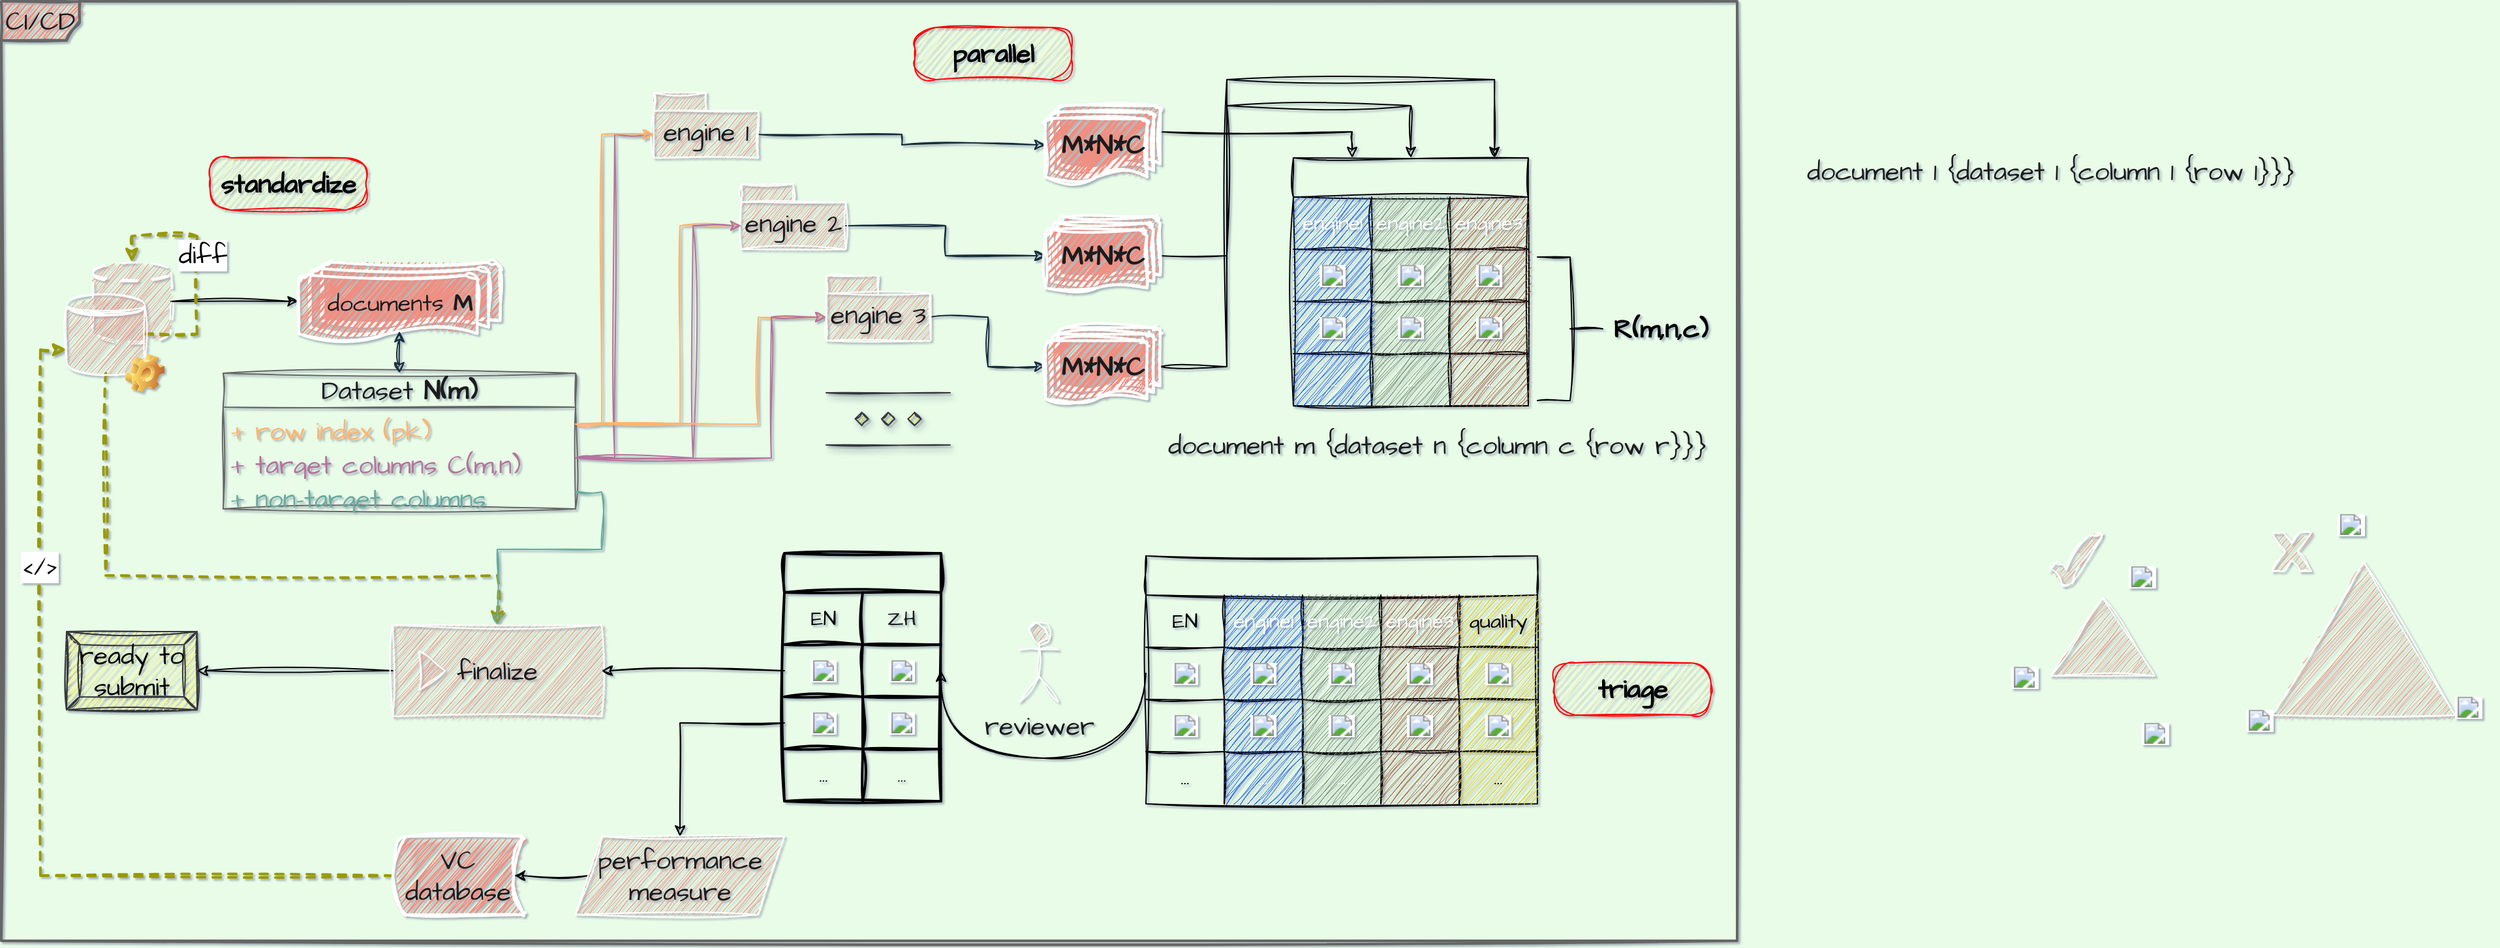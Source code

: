 <mxfile version="21.6.6" type="github">
  <diagram id="C5RBs43oDa-KdzZeNtuy" name="Page-1">
    <mxGraphModel dx="2247" dy="1913" grid="1" gridSize="10" guides="1" tooltips="1" connect="1" arrows="1" fold="1" page="1" pageScale="1" pageWidth="827" pageHeight="1169" background="#E8FCE7" math="0" shadow="1">
      <root>
        <mxCell id="WIyWlLk6GJQsqaUBKTNV-0" />
        <mxCell id="WIyWlLk6GJQsqaUBKTNV-1" parent="WIyWlLk6GJQsqaUBKTNV-0" />
        <mxCell id="p0VuEQ7NkK42tcOFO718-203" value="CI/CD" style="shape=umlFrame;whiteSpace=wrap;html=1;pointerEvents=0;sketch=1;hachureGap=4;jiggle=2;curveFitting=1;strokeColor=#666666;fontFamily=Architects Daughter;fontSource=https%3A%2F%2Ffonts.googleapis.com%2Fcss%3Ffamily%3DArchitects%2BDaughter;fontSize=20;fontColor=#1A1A1A;fillColor=#F08E81;strokeWidth=2;" parent="WIyWlLk6GJQsqaUBKTNV-1" vertex="1">
          <mxGeometry x="-80" y="-100" width="1330" height="720" as="geometry" />
        </mxCell>
        <mxCell id="IZ7F1ha4ZCvd-yjFHaQW-28" style="edgeStyle=orthogonalEdgeStyle;rounded=0;sketch=1;hachureGap=4;jiggle=2;curveFitting=1;orthogonalLoop=1;jettySize=auto;html=1;exitX=1;exitY=0.5;exitDx=0;exitDy=0;entryX=0;entryY=0.5;entryDx=0;entryDy=0;entryPerimeter=0;fontFamily=Architects Daughter;fontSource=https%3A%2F%2Ffonts.googleapis.com%2Fcss%3Ffamily%3DArchitects%2BDaughter;fontSize=16;" edge="1" parent="WIyWlLk6GJQsqaUBKTNV-1" source="p0VuEQ7NkK42tcOFO718-0" target="p0VuEQ7NkK42tcOFO718-26">
          <mxGeometry relative="1" as="geometry" />
        </mxCell>
        <mxCell id="p0VuEQ7NkK42tcOFO718-0" value="" style="shape=datastore;whiteSpace=wrap;html=1;sketch=1;hachureGap=4;jiggle=2;curveFitting=1;strokeColor=#FFFFFF;fontFamily=Architects Daughter;fontSource=https%3A%2F%2Ffonts.googleapis.com%2Fcss%3Ffamily%3DArchitects%2BDaughter;fontSize=20;fontColor=#1A1A1A;fillColor=#F08E81;dashed=1;dashPattern=12 12;" parent="WIyWlLk6GJQsqaUBKTNV-1" vertex="1">
          <mxGeometry x="-10" y="100" width="60" height="60" as="geometry" />
        </mxCell>
        <mxCell id="22cytiao_hUwYOvKhTah-13" style="edgeStyle=orthogonalEdgeStyle;rounded=0;sketch=1;hachureGap=4;jiggle=2;curveFitting=1;orthogonalLoop=1;jettySize=auto;html=1;exitX=1;exitY=0.5;exitDx=0;exitDy=0;entryX=0.5;entryY=0;entryDx=0;entryDy=0;fontFamily=Architects Daughter;fontSource=https%3A%2F%2Ffonts.googleapis.com%2Fcss%3Ffamily%3DArchitects%2BDaughter;fontSize=16;strokeColor=#999900;dashed=1;strokeWidth=2;" parent="WIyWlLk6GJQsqaUBKTNV-1" source="p0VuEQ7NkK42tcOFO718-1" target="p0VuEQ7NkK42tcOFO718-0" edge="1">
          <mxGeometry relative="1" as="geometry">
            <Array as="points">
              <mxPoint x="70" y="155" />
              <mxPoint x="70" y="80" />
              <mxPoint x="20" y="80" />
            </Array>
          </mxGeometry>
        </mxCell>
        <mxCell id="IZ7F1ha4ZCvd-yjFHaQW-27" value="diff" style="edgeLabel;html=1;align=center;verticalAlign=middle;resizable=0;points=[];fontSize=20;fontFamily=Architects Daughter;" vertex="1" connectable="0" parent="22cytiao_hUwYOvKhTah-13">
          <mxGeometry x="0.091" y="-4" relative="1" as="geometry">
            <mxPoint as="offset" />
          </mxGeometry>
        </mxCell>
        <mxCell id="IZ7F1ha4ZCvd-yjFHaQW-22" style="edgeStyle=orthogonalEdgeStyle;rounded=0;sketch=1;hachureGap=4;jiggle=2;curveFitting=1;orthogonalLoop=1;jettySize=auto;html=1;exitX=0.5;exitY=1;exitDx=0;exitDy=0;fontFamily=Architects Daughter;fontSource=https%3A%2F%2Ffonts.googleapis.com%2Fcss%3Ffamily%3DArchitects%2BDaughter;fontSize=16;strokeWidth=2;strokeColor=#999900;dashed=1;" edge="1" parent="WIyWlLk6GJQsqaUBKTNV-1" source="p0VuEQ7NkK42tcOFO718-1" target="p0VuEQ7NkK42tcOFO718-96">
          <mxGeometry relative="1" as="geometry">
            <Array as="points">
              <mxPoint y="340" />
              <mxPoint x="300" y="340" />
            </Array>
          </mxGeometry>
        </mxCell>
        <mxCell id="p0VuEQ7NkK42tcOFO718-1" value="" style="shape=datastore;whiteSpace=wrap;html=1;sketch=1;hachureGap=4;jiggle=2;curveFitting=1;strokeColor=#FFFFFF;fontFamily=Architects Daughter;fontSource=https%3A%2F%2Ffonts.googleapis.com%2Fcss%3Ffamily%3DArchitects%2BDaughter;fontSize=20;fontColor=#1A1A1A;fillColor=#F08E81;" parent="WIyWlLk6GJQsqaUBKTNV-1" vertex="1">
          <mxGeometry x="-30" y="125" width="60" height="60" as="geometry" />
        </mxCell>
        <mxCell id="p0VuEQ7NkK42tcOFO718-21" value="Dataset &lt;b&gt;N(m)&lt;/b&gt;" style="swimlane;fontStyle=0;childLayout=stackLayout;horizontal=1;startSize=26;fillColor=none;horizontalStack=0;resizeParent=1;resizeParentMax=0;resizeLast=0;collapsible=1;marginBottom=0;whiteSpace=wrap;html=1;sketch=1;hachureGap=4;jiggle=2;curveFitting=1;strokeColor=#666666;fontFamily=Architects Daughter;fontSource=https%3A%2F%2Ffonts.googleapis.com%2Fcss%3Ffamily%3DArchitects%2BDaughter;fontSize=20;fontColor=#1A1A1A;" parent="WIyWlLk6GJQsqaUBKTNV-1" vertex="1">
          <mxGeometry x="90" y="185" width="270" height="104" as="geometry" />
        </mxCell>
        <mxCell id="p0VuEQ7NkK42tcOFO718-22" value="&lt;font color=&quot;#ffb570&quot;&gt;+ row index (pk)&lt;/font&gt;" style="text;strokeColor=none;fillColor=none;align=left;verticalAlign=top;spacingLeft=4;spacingRight=4;overflow=hidden;rotatable=0;points=[[0,0.5],[1,0.5]];portConstraint=eastwest;whiteSpace=wrap;html=1;fontSize=20;fontFamily=Architects Daughter;fontColor=#1A1A1A;" parent="p0VuEQ7NkK42tcOFO718-21" vertex="1">
          <mxGeometry y="26" width="270" height="26" as="geometry" />
        </mxCell>
        <mxCell id="p0VuEQ7NkK42tcOFO718-23" value="&lt;font color=&quot;#b5739d&quot;&gt;+ target columns C(m,n)&lt;/font&gt;" style="text;strokeColor=none;fillColor=none;align=left;verticalAlign=top;spacingLeft=4;spacingRight=4;overflow=hidden;rotatable=0;points=[[0,0.5],[1,0.5]];portConstraint=eastwest;whiteSpace=wrap;html=1;fontSize=20;fontFamily=Architects Daughter;fontColor=#1A1A1A;" parent="p0VuEQ7NkK42tcOFO718-21" vertex="1">
          <mxGeometry y="52" width="270" height="26" as="geometry" />
        </mxCell>
        <mxCell id="p0VuEQ7NkK42tcOFO718-24" value="&lt;font color=&quot;#67ab9f&quot;&gt;+ non-target columns&lt;/font&gt;" style="text;strokeColor=none;fillColor=none;align=left;verticalAlign=top;spacingLeft=4;spacingRight=4;overflow=hidden;rotatable=0;points=[[0,0.5],[1,0.5]];portConstraint=eastwest;whiteSpace=wrap;html=1;fontSize=20;fontFamily=Architects Daughter;fontColor=#1A1A1A;" parent="p0VuEQ7NkK42tcOFO718-21" vertex="1">
          <mxGeometry y="78" width="270" height="26" as="geometry" />
        </mxCell>
        <mxCell id="p0VuEQ7NkK42tcOFO718-26" value="&lt;font style=&quot;font-size: 18px;&quot;&gt;documents &lt;b&gt;M&lt;/b&gt;&lt;/font&gt;" style="strokeWidth=2;html=1;shape=mxgraph.flowchart.multi-document;whiteSpace=wrap;sketch=1;hachureGap=4;jiggle=2;curveFitting=1;strokeColor=#FFFFFF;fontFamily=Architects Daughter;fontSource=https%3A%2F%2Ffonts.googleapis.com%2Fcss%3Ffamily%3DArchitects%2BDaughter;fontSize=20;fontColor=#1A1A1A;fillColor=#F08E81;" parent="WIyWlLk6GJQsqaUBKTNV-1" vertex="1">
          <mxGeometry x="147.75" y="100" width="154.5" height="60" as="geometry" />
        </mxCell>
        <mxCell id="p0VuEQ7NkK42tcOFO718-76" style="edgeStyle=orthogonalEdgeStyle;rounded=0;sketch=1;hachureGap=4;jiggle=2;curveFitting=1;orthogonalLoop=1;jettySize=auto;html=1;exitX=0;exitY=0;exitDx=80;exitDy=32;exitPerimeter=0;entryX=0;entryY=0.5;entryDx=0;entryDy=0;entryPerimeter=0;strokeColor=#182E3E;fontFamily=Architects Daughter;fontSource=https%3A%2F%2Ffonts.googleapis.com%2Fcss%3Ffamily%3DArchitects%2BDaughter;fontSize=16;fontColor=#1A1A1A;" parent="WIyWlLk6GJQsqaUBKTNV-1" source="p0VuEQ7NkK42tcOFO718-64" target="p0VuEQ7NkK42tcOFO718-71" edge="1">
          <mxGeometry relative="1" as="geometry" />
        </mxCell>
        <mxCell id="p0VuEQ7NkK42tcOFO718-64" value="&lt;span style=&quot;font-weight: normal;&quot;&gt;engine 2&lt;/span&gt;" style="shape=folder;fontStyle=1;spacingTop=10;tabWidth=40;tabHeight=14;tabPosition=left;html=1;whiteSpace=wrap;sketch=1;hachureGap=4;jiggle=2;curveFitting=1;strokeColor=#FFFFFF;fontFamily=Architects Daughter;fontSource=https%3A%2F%2Ffonts.googleapis.com%2Fcss%3Ffamily%3DArchitects%2BDaughter;fontSize=20;fontColor=#1A1A1A;fillColor=#F08E81;" parent="WIyWlLk6GJQsqaUBKTNV-1" vertex="1">
          <mxGeometry x="487" y="40" width="80" height="50" as="geometry" />
        </mxCell>
        <mxCell id="p0VuEQ7NkK42tcOFO718-177" style="edgeStyle=orthogonalEdgeStyle;rounded=0;sketch=1;hachureGap=4;jiggle=2;curveFitting=1;orthogonalLoop=1;jettySize=auto;html=1;exitX=0;exitY=0;exitDx=80;exitDy=32;exitPerimeter=0;entryX=0;entryY=0.5;entryDx=0;entryDy=0;entryPerimeter=0;strokeColor=#182E3E;fontFamily=Architects Daughter;fontSource=https%3A%2F%2Ffonts.googleapis.com%2Fcss%3Ffamily%3DArchitects%2BDaughter;fontSize=16;fontColor=#1A1A1A;" parent="WIyWlLk6GJQsqaUBKTNV-1" source="p0VuEQ7NkK42tcOFO718-65" target="p0VuEQ7NkK42tcOFO718-72" edge="1">
          <mxGeometry relative="1" as="geometry" />
        </mxCell>
        <mxCell id="p0VuEQ7NkK42tcOFO718-75" style="edgeStyle=orthogonalEdgeStyle;rounded=0;sketch=1;hachureGap=4;jiggle=2;curveFitting=1;orthogonalLoop=1;jettySize=auto;html=1;exitX=0;exitY=0;exitDx=80;exitDy=32;exitPerimeter=0;entryX=0;entryY=0.5;entryDx=0;entryDy=0;entryPerimeter=0;strokeColor=#182E3E;fontFamily=Architects Daughter;fontSource=https%3A%2F%2Ffonts.googleapis.com%2Fcss%3Ffamily%3DArchitects%2BDaughter;fontSize=16;fontColor=#1A1A1A;" parent="WIyWlLk6GJQsqaUBKTNV-1" source="p0VuEQ7NkK42tcOFO718-66" target="p0VuEQ7NkK42tcOFO718-70" edge="1">
          <mxGeometry relative="1" as="geometry" />
        </mxCell>
        <mxCell id="p0VuEQ7NkK42tcOFO718-66" value="&lt;span style=&quot;font-weight: normal;&quot;&gt;engine 1&lt;/span&gt;" style="shape=folder;fontStyle=1;spacingTop=10;tabWidth=40;tabHeight=14;tabPosition=left;html=1;whiteSpace=wrap;sketch=1;hachureGap=4;jiggle=2;curveFitting=1;strokeColor=#FFFFFF;fontFamily=Architects Daughter;fontSource=https%3A%2F%2Ffonts.googleapis.com%2Fcss%3Ffamily%3DArchitects%2BDaughter;fontSize=20;fontColor=#1A1A1A;fillColor=#F08E81;" parent="WIyWlLk6GJQsqaUBKTNV-1" vertex="1">
          <mxGeometry x="420" y="-30" width="80" height="50" as="geometry" />
        </mxCell>
        <mxCell id="22cytiao_hUwYOvKhTah-52" style="edgeStyle=orthogonalEdgeStyle;rounded=0;sketch=1;hachureGap=4;jiggle=2;curveFitting=1;orthogonalLoop=1;jettySize=auto;html=1;exitX=1;exitY=0.5;exitDx=0;exitDy=0;exitPerimeter=0;entryX=0.25;entryY=0;entryDx=0;entryDy=0;fontFamily=Architects Daughter;fontSource=https%3A%2F%2Ffonts.googleapis.com%2Fcss%3Ffamily%3DArchitects%2BDaughter;fontSize=16;" parent="WIyWlLk6GJQsqaUBKTNV-1" source="p0VuEQ7NkK42tcOFO718-70" target="p0VuEQ7NkK42tcOFO718-99" edge="1">
          <mxGeometry relative="1" as="geometry">
            <Array as="points">
              <mxPoint x="808" />
              <mxPoint x="955" />
            </Array>
          </mxGeometry>
        </mxCell>
        <mxCell id="p0VuEQ7NkK42tcOFO718-70" value="&lt;b&gt;M*N*C&lt;/b&gt;" style="strokeWidth=2;html=1;shape=mxgraph.flowchart.multi-document;whiteSpace=wrap;sketch=1;hachureGap=4;jiggle=2;curveFitting=1;strokeColor=#FFFFFF;fontFamily=Architects Daughter;fontSource=https%3A%2F%2Ffonts.googleapis.com%2Fcss%3Ffamily%3DArchitects%2BDaughter;fontSize=20;fontColor=#1A1A1A;fillColor=#F08E81;" parent="WIyWlLk6GJQsqaUBKTNV-1" vertex="1">
          <mxGeometry x="720" y="-20" width="88" height="60" as="geometry" />
        </mxCell>
        <mxCell id="IZ7F1ha4ZCvd-yjFHaQW-18" style="edgeStyle=orthogonalEdgeStyle;rounded=0;sketch=1;hachureGap=4;jiggle=2;curveFitting=1;orthogonalLoop=1;jettySize=auto;html=1;exitX=1;exitY=0.5;exitDx=0;exitDy=0;exitPerimeter=0;entryX=0.5;entryY=0;entryDx=0;entryDy=0;fontFamily=Architects Daughter;fontSource=https%3A%2F%2Ffonts.googleapis.com%2Fcss%3Ffamily%3DArchitects%2BDaughter;fontSize=16;" edge="1" parent="WIyWlLk6GJQsqaUBKTNV-1" source="p0VuEQ7NkK42tcOFO718-71" target="p0VuEQ7NkK42tcOFO718-99">
          <mxGeometry relative="1" as="geometry">
            <Array as="points">
              <mxPoint x="859" y="95" />
              <mxPoint x="859" y="-20" />
              <mxPoint x="1000" y="-20" />
            </Array>
          </mxGeometry>
        </mxCell>
        <mxCell id="p0VuEQ7NkK42tcOFO718-71" value="&lt;b&gt;M*N*C&lt;/b&gt;" style="strokeWidth=2;html=1;shape=mxgraph.flowchart.multi-document;whiteSpace=wrap;sketch=1;hachureGap=4;jiggle=2;curveFitting=1;strokeColor=#FFFFFF;fontFamily=Architects Daughter;fontSource=https%3A%2F%2Ffonts.googleapis.com%2Fcss%3Ffamily%3DArchitects%2BDaughter;fontSize=20;fontColor=#1A1A1A;fillColor=#F08E81;" parent="WIyWlLk6GJQsqaUBKTNV-1" vertex="1">
          <mxGeometry x="720" y="65" width="88" height="60" as="geometry" />
        </mxCell>
        <mxCell id="p0VuEQ7NkK42tcOFO718-80" style="edgeStyle=orthogonalEdgeStyle;rounded=0;sketch=1;hachureGap=4;jiggle=2;curveFitting=1;orthogonalLoop=1;jettySize=auto;html=1;entryX=0;entryY=0;entryDx=0;entryDy=32;entryPerimeter=0;strokeColor=#B5739D;fontFamily=Architects Daughter;fontSource=https%3A%2F%2Ffonts.googleapis.com%2Fcss%3Ffamily%3DArchitects%2BDaughter;fontSize=16;fontColor=#1A1A1A;" parent="WIyWlLk6GJQsqaUBKTNV-1" source="p0VuEQ7NkK42tcOFO718-23" target="p0VuEQ7NkK42tcOFO718-66" edge="1">
          <mxGeometry relative="1" as="geometry" />
        </mxCell>
        <mxCell id="p0VuEQ7NkK42tcOFO718-81" value="" style="verticalLabelPosition=bottom;verticalAlign=top;html=1;shape=mxgraph.flowchart.parallel_mode;pointerEvents=1;sketch=1;hachureGap=4;jiggle=2;curveFitting=1;strokeColor=#36393d;fontFamily=Architects Daughter;fontSource=https%3A%2F%2Ffonts.googleapis.com%2Fcss%3Ffamily%3DArchitects%2BDaughter;fontSize=20;fillColor=#ffff88;shadow=1;" parent="WIyWlLk6GJQsqaUBKTNV-1" vertex="1">
          <mxGeometry x="552" y="200" width="95" height="40" as="geometry" />
        </mxCell>
        <mxCell id="p0VuEQ7NkK42tcOFO718-82" value="" style="verticalLabelPosition=bottom;verticalAlign=top;html=1;shape=mxgraph.basic.acute_triangle;dx=0.5;sketch=1;hachureGap=4;jiggle=2;curveFitting=1;strokeColor=#FFFFFF;fontFamily=Architects Daughter;fontSource=https%3A%2F%2Ffonts.googleapis.com%2Fcss%3Ffamily%3DArchitects%2BDaughter;fontSize=20;fontColor=#1A1A1A;fillColor=#F08E81;" parent="WIyWlLk6GJQsqaUBKTNV-1" vertex="1">
          <mxGeometry x="1490" y="357" width="80" height="60" as="geometry" />
        </mxCell>
        <mxCell id="p0VuEQ7NkK42tcOFO718-84" value="" style="verticalLabelPosition=bottom;verticalAlign=top;html=1;shape=mxgraph.basic.acute_triangle;dx=0.5;sketch=1;hachureGap=4;jiggle=2;curveFitting=1;strokeColor=#FFFFFF;fontFamily=Architects Daughter;fontSource=https%3A%2F%2Ffonts.googleapis.com%2Fcss%3Ffamily%3DArchitects%2BDaughter;fontSize=20;fontColor=#1A1A1A;fillColor=#F08E81;" parent="WIyWlLk6GJQsqaUBKTNV-1" vertex="1">
          <mxGeometry x="1660" y="329.5" width="140" height="117.5" as="geometry" />
        </mxCell>
        <mxCell id="22cytiao_hUwYOvKhTah-31" style="edgeStyle=orthogonalEdgeStyle;rounded=0;sketch=1;hachureGap=4;jiggle=2;curveFitting=1;orthogonalLoop=1;jettySize=auto;html=1;exitX=0;exitY=0.5;exitDx=0;exitDy=0;exitPerimeter=0;entryX=0;entryY=0.7;entryDx=0;entryDy=0;fontFamily=Architects Daughter;fontSource=https%3A%2F%2Ffonts.googleapis.com%2Fcss%3Ffamily%3DArchitects%2BDaughter;fontSize=16;dashed=1;strokeWidth=2;strokeColor=#999900;" parent="WIyWlLk6GJQsqaUBKTNV-1" source="p0VuEQ7NkK42tcOFO718-90" target="p0VuEQ7NkK42tcOFO718-1" edge="1">
          <mxGeometry relative="1" as="geometry">
            <Array as="points">
              <mxPoint x="-50" y="570" />
              <mxPoint x="-50" y="167" />
            </Array>
          </mxGeometry>
        </mxCell>
        <mxCell id="IZ7F1ha4ZCvd-yjFHaQW-24" value="&amp;lt;/&amp;gt;" style="edgeLabel;html=1;align=center;verticalAlign=middle;resizable=0;points=[];fontSize=20;fontFamily=Architects Daughter;" vertex="1" connectable="0" parent="22cytiao_hUwYOvKhTah-31">
          <mxGeometry x="0.463" y="1" relative="1" as="geometry">
            <mxPoint as="offset" />
          </mxGeometry>
        </mxCell>
        <mxCell id="p0VuEQ7NkK42tcOFO718-90" value="VC database" style="strokeWidth=2;html=1;shape=mxgraph.flowchart.stored_data;whiteSpace=wrap;sketch=1;hachureGap=4;jiggle=2;curveFitting=1;strokeColor=#FFFFFF;fontFamily=Architects Daughter;fontSource=https%3A%2F%2Ffonts.googleapis.com%2Fcss%3Ffamily%3DArchitects%2BDaughter;fontSize=20;fontColor=#1A1A1A;fillColor=#F08E81;rotation=0;" parent="WIyWlLk6GJQsqaUBKTNV-1" vertex="1">
          <mxGeometry x="220" y="540" width="100" height="60" as="geometry" />
        </mxCell>
        <mxCell id="p0VuEQ7NkK42tcOFO718-91" value="ready to submit" style="labelPosition=center;verticalLabelPosition=middle;align=center;html=1;shape=mxgraph.basic.button;dx=10;whiteSpace=wrap;sketch=1;hachureGap=4;jiggle=2;curveFitting=1;strokeColor=#36393d;fontFamily=Architects Daughter;fontSource=https%3A%2F%2Ffonts.googleapis.com%2Fcss%3Ffamily%3DArchitects%2BDaughter;fontSize=20;fillColor=#ffff88;" parent="WIyWlLk6GJQsqaUBKTNV-1" vertex="1">
          <mxGeometry x="-30" y="383" width="100" height="60" as="geometry" />
        </mxCell>
        <mxCell id="IZ7F1ha4ZCvd-yjFHaQW-21" style="edgeStyle=orthogonalEdgeStyle;rounded=0;sketch=1;hachureGap=4;jiggle=2;curveFitting=1;orthogonalLoop=1;jettySize=auto;html=1;exitX=0;exitY=0.5;exitDx=0;exitDy=0;entryX=1;entryY=0.5;entryDx=0;entryDy=0;entryPerimeter=0;fontFamily=Architects Daughter;fontSource=https%3A%2F%2Ffonts.googleapis.com%2Fcss%3Ffamily%3DArchitects%2BDaughter;fontSize=16;" edge="1" parent="WIyWlLk6GJQsqaUBKTNV-1" source="p0VuEQ7NkK42tcOFO718-96" target="p0VuEQ7NkK42tcOFO718-91">
          <mxGeometry relative="1" as="geometry" />
        </mxCell>
        <mxCell id="p0VuEQ7NkK42tcOFO718-96" value="finalize" style="html=1;whiteSpace=wrap;container=1;recursiveResize=0;collapsible=0;sketch=1;hachureGap=4;jiggle=2;curveFitting=1;strokeColor=#FFFFFF;fontFamily=Architects Daughter;fontSource=https%3A%2F%2Ffonts.googleapis.com%2Fcss%3Ffamily%3DArchitects%2BDaughter;fontSize=20;fontColor=#1A1A1A;fillColor=#F08E81;" parent="WIyWlLk6GJQsqaUBKTNV-1" vertex="1">
          <mxGeometry x="220" y="378" width="160" height="70" as="geometry" />
        </mxCell>
        <mxCell id="p0VuEQ7NkK42tcOFO718-97" value="" style="triangle;html=1;whiteSpace=wrap;sketch=1;hachureGap=4;jiggle=2;curveFitting=1;strokeColor=#FFFFFF;fontFamily=Architects Daughter;fontSource=https%3A%2F%2Ffonts.googleapis.com%2Fcss%3Ffamily%3DArchitects%2BDaughter;fontSize=20;fontColor=#1A1A1A;fillColor=#F08E81;" parent="p0VuEQ7NkK42tcOFO718-96" vertex="1">
          <mxGeometry x="20" y="20" width="20" height="30" as="geometry" />
        </mxCell>
        <mxCell id="p0VuEQ7NkK42tcOFO718-99" value="" style="shape=table;startSize=30;container=1;collapsible=0;childLayout=tableLayout;fontSize=16;sketch=1;hachureGap=4;jiggle=2;curveFitting=1;fontFamily=Architects Daughter;fontSource=https%3A%2F%2Ffonts.googleapis.com%2Fcss%3Ffamily%3DArchitects%2BDaughter;gradientColor=none;fillColor=none;" parent="WIyWlLk6GJQsqaUBKTNV-1" vertex="1">
          <mxGeometry x="910" y="20" width="180" height="190" as="geometry" />
        </mxCell>
        <mxCell id="p0VuEQ7NkK42tcOFO718-100" value="" style="shape=tableRow;horizontal=0;startSize=0;swimlaneHead=0;swimlaneBody=0;strokeColor=inherit;top=0;left=0;bottom=0;right=0;collapsible=0;dropTarget=0;fillColor=none;points=[[0,0.5],[1,0.5]];portConstraint=eastwest;fontSize=16;sketch=1;hachureGap=4;jiggle=2;curveFitting=1;fontFamily=Architects Daughter;fontSource=https%3A%2F%2Ffonts.googleapis.com%2Fcss%3Ffamily%3DArchitects%2BDaughter;fontColor=#1A1A1A;" parent="p0VuEQ7NkK42tcOFO718-99" vertex="1">
          <mxGeometry y="30" width="180" height="40" as="geometry" />
        </mxCell>
        <mxCell id="p0VuEQ7NkK42tcOFO718-101" value="engine1" style="shape=partialRectangle;html=1;whiteSpace=wrap;connectable=0;strokeColor=#001DBC;overflow=hidden;fillColor=#0050ef;top=0;left=0;bottom=0;right=0;pointerEvents=1;fontSize=16;sketch=1;hachureGap=4;jiggle=2;curveFitting=1;fontFamily=Architects Daughter;fontSource=https%3A%2F%2Ffonts.googleapis.com%2Fcss%3Ffamily%3DArchitects%2BDaughter;fontColor=#ffffff;" parent="p0VuEQ7NkK42tcOFO718-100" vertex="1">
          <mxGeometry width="60" height="40" as="geometry">
            <mxRectangle width="60" height="40" as="alternateBounds" />
          </mxGeometry>
        </mxCell>
        <mxCell id="p0VuEQ7NkK42tcOFO718-102" value="engine2" style="shape=partialRectangle;html=1;whiteSpace=wrap;connectable=0;strokeColor=#3A5431;overflow=hidden;fillColor=#6d8764;top=0;left=0;bottom=0;right=0;pointerEvents=1;fontSize=16;sketch=1;hachureGap=4;jiggle=2;curveFitting=1;fontFamily=Architects Daughter;fontSource=https%3A%2F%2Ffonts.googleapis.com%2Fcss%3Ffamily%3DArchitects%2BDaughter;fontColor=#ffffff;" parent="p0VuEQ7NkK42tcOFO718-100" vertex="1">
          <mxGeometry x="60" width="60" height="40" as="geometry">
            <mxRectangle width="60" height="40" as="alternateBounds" />
          </mxGeometry>
        </mxCell>
        <mxCell id="p0VuEQ7NkK42tcOFO718-103" value="engine3" style="shape=partialRectangle;html=1;whiteSpace=wrap;connectable=0;strokeColor=#6D1F00;overflow=hidden;fillColor=#a0522d;top=0;left=0;bottom=0;right=0;pointerEvents=1;fontSize=16;sketch=1;hachureGap=4;jiggle=2;curveFitting=1;fontFamily=Architects Daughter;fontSource=https%3A%2F%2Ffonts.googleapis.com%2Fcss%3Ffamily%3DArchitects%2BDaughter;fontColor=#ffffff;" parent="p0VuEQ7NkK42tcOFO718-100" vertex="1">
          <mxGeometry x="120" width="60" height="40" as="geometry">
            <mxRectangle width="60" height="40" as="alternateBounds" />
          </mxGeometry>
        </mxCell>
        <mxCell id="p0VuEQ7NkK42tcOFO718-104" value="" style="shape=tableRow;horizontal=0;startSize=0;swimlaneHead=0;swimlaneBody=0;strokeColor=inherit;top=0;left=0;bottom=0;right=0;collapsible=0;dropTarget=0;fillColor=none;points=[[0,0.5],[1,0.5]];portConstraint=eastwest;fontSize=16;sketch=1;hachureGap=4;jiggle=2;curveFitting=1;fontFamily=Architects Daughter;fontSource=https%3A%2F%2Ffonts.googleapis.com%2Fcss%3Ffamily%3DArchitects%2BDaughter;fontColor=#1A1A1A;" parent="p0VuEQ7NkK42tcOFO718-99" vertex="1">
          <mxGeometry y="70" width="180" height="40" as="geometry" />
        </mxCell>
        <mxCell id="p0VuEQ7NkK42tcOFO718-105" value="&lt;img style=&quot;border: 0px; -webkit-tap-highlight-color: transparent; font-feature-settings: &amp;quot;liga&amp;quot; 0; font-variant-ligatures: no-contextual; font-family: &amp;quot;Google Sans&amp;quot;, Roboto, Arial, sans-serif; background: center center / 100% 100% no-repeat rgb(255, 255, 255); font-size: 14px; margin: 0px; outline: 0px; padding: 0px 2px; vertical-align: middle; display: inline-block; height: 1.2em; max-height: 1.2em; min-width: 1.2em; transform: translateY(-1px); width: 1.2em; color: rgb(31, 31, 31); text-align: start;&quot; src=&quot;https://fonts.gstatic.com/s/e/notoemoji/15.0/1f33c/512.png=s40&quot; aria-label=&quot;������&quot; alt=&quot;������&quot; class=&quot;iiJ4W&quot; data-emoji=&quot;������&quot;&gt;" style="shape=partialRectangle;html=1;whiteSpace=wrap;connectable=0;strokeColor=#001DBC;overflow=hidden;fillColor=#0050ef;top=0;left=0;bottom=0;right=0;pointerEvents=1;fontSize=16;sketch=1;hachureGap=4;jiggle=2;curveFitting=1;fontFamily=Architects Daughter;fontSource=https%3A%2F%2Ffonts.googleapis.com%2Fcss%3Ffamily%3DArchitects%2BDaughter;fontColor=#ffffff;" parent="p0VuEQ7NkK42tcOFO718-104" vertex="1">
          <mxGeometry width="60" height="40" as="geometry">
            <mxRectangle width="60" height="40" as="alternateBounds" />
          </mxGeometry>
        </mxCell>
        <mxCell id="p0VuEQ7NkK42tcOFO718-106" value="&lt;img style=&quot;border: 0px; -webkit-tap-highlight-color: transparent; font-feature-settings: &amp;quot;liga&amp;quot; 0; font-variant-ligatures: no-contextual; font-family: &amp;quot;Google Sans&amp;quot;, Roboto, Arial, sans-serif; background: center center / 100% 100% no-repeat rgb(255, 255, 255); font-size: 14px; margin: 0px; outline: 0px; padding: 0px 2px; vertical-align: middle; display: inline-block; height: 1.2em; max-height: 1.2em; min-width: 1.2em; transform: translateY(-1px); width: 1.2em; color: rgb(31, 31, 31); text-align: start;&quot; src=&quot;https://fonts.gstatic.com/s/e/notoemoji/15.0/1f3f5_fe0f/512.png=s40&quot; aria-label=&quot;������️&quot; alt=&quot;������️&quot; class=&quot;iiJ4W&quot; data-emoji=&quot;������️&quot;&gt;" style="shape=partialRectangle;html=1;whiteSpace=wrap;connectable=0;strokeColor=#3A5431;overflow=hidden;fillColor=#6d8764;top=0;left=0;bottom=0;right=0;pointerEvents=1;fontSize=16;sketch=1;hachureGap=4;jiggle=2;curveFitting=1;fontFamily=Architects Daughter;fontSource=https%3A%2F%2Ffonts.googleapis.com%2Fcss%3Ffamily%3DArchitects%2BDaughter;fontColor=#ffffff;" parent="p0VuEQ7NkK42tcOFO718-104" vertex="1">
          <mxGeometry x="60" width="60" height="40" as="geometry">
            <mxRectangle width="60" height="40" as="alternateBounds" />
          </mxGeometry>
        </mxCell>
        <mxCell id="p0VuEQ7NkK42tcOFO718-107" value="&lt;img style=&quot;border: 0px; -webkit-tap-highlight-color: transparent; font-feature-settings: &amp;quot;liga&amp;quot; 0; font-variant-ligatures: no-contextual; font-family: &amp;quot;Google Sans&amp;quot;, Roboto, Arial, sans-serif; background: center center / 100% 100% no-repeat rgb(255, 255, 255); font-size: 14px; margin: 0px; outline: 0px; padding: 0px 2px; vertical-align: middle; display: inline-block; height: 1.2em; max-height: 1.2em; min-width: 1.2em; transform: translateY(-1px); width: 1.2em; color: rgb(31, 31, 31); text-align: start;&quot; src=&quot;https://fonts.gstatic.com/s/e/notoemoji/15.0/1f338/512.png=s40&quot; aria-label=&quot;������&quot; alt=&quot;������&quot; class=&quot;iiJ4W&quot; data-emoji=&quot;������&quot;&gt;" style="shape=partialRectangle;html=1;whiteSpace=wrap;connectable=0;strokeColor=#6D1F00;overflow=hidden;fillColor=#a0522d;top=0;left=0;bottom=0;right=0;pointerEvents=1;fontSize=16;sketch=1;hachureGap=4;jiggle=2;curveFitting=1;fontFamily=Architects Daughter;fontSource=https%3A%2F%2Ffonts.googleapis.com%2Fcss%3Ffamily%3DArchitects%2BDaughter;fontColor=#ffffff;" parent="p0VuEQ7NkK42tcOFO718-104" vertex="1">
          <mxGeometry x="120" width="60" height="40" as="geometry">
            <mxRectangle width="60" height="40" as="alternateBounds" />
          </mxGeometry>
        </mxCell>
        <mxCell id="p0VuEQ7NkK42tcOFO718-108" value="" style="shape=tableRow;horizontal=0;startSize=0;swimlaneHead=0;swimlaneBody=0;strokeColor=inherit;top=0;left=0;bottom=0;right=0;collapsible=0;dropTarget=0;fillColor=none;points=[[0,0.5],[1,0.5]];portConstraint=eastwest;fontSize=16;sketch=1;hachureGap=4;jiggle=2;curveFitting=1;fontFamily=Architects Daughter;fontSource=https%3A%2F%2Ffonts.googleapis.com%2Fcss%3Ffamily%3DArchitects%2BDaughter;fontColor=#1A1A1A;" parent="p0VuEQ7NkK42tcOFO718-99" vertex="1">
          <mxGeometry y="110" width="180" height="40" as="geometry" />
        </mxCell>
        <mxCell id="p0VuEQ7NkK42tcOFO718-109" value="&lt;img style=&quot;border: 0px; -webkit-tap-highlight-color: transparent; font-feature-settings: &amp;quot;liga&amp;quot; 0; font-variant-ligatures: no-contextual; font-family: &amp;quot;Google Sans&amp;quot;, Roboto, Arial, sans-serif; background: center center / 100% 100% no-repeat rgb(255, 255, 255); font-size: 14px; margin: 0px; outline: 0px; padding: 0px 2px; vertical-align: middle; display: inline-block; height: 1.2em; max-height: 1.2em; min-width: 1.2em; transform: translateY(-1px); width: 1.2em; color: rgb(31, 31, 31); text-align: start;&quot; loading=&quot;lazy&quot; src=&quot;https://fonts.gstatic.com/s/e/notoemoji/15.0/1f34e/72.png&quot; aria-label=&quot;������&quot; alt=&quot;������&quot; class=&quot;iiJ4W&quot; data-emoji=&quot;������&quot;&gt;" style="shape=partialRectangle;html=1;whiteSpace=wrap;connectable=0;strokeColor=#001DBC;overflow=hidden;fillColor=#0050ef;top=0;left=0;bottom=0;right=0;pointerEvents=1;fontSize=16;sketch=1;hachureGap=4;jiggle=2;curveFitting=1;fontFamily=Architects Daughter;fontSource=https%3A%2F%2Ffonts.googleapis.com%2Fcss%3Ffamily%3DArchitects%2BDaughter;fontColor=#ffffff;" parent="p0VuEQ7NkK42tcOFO718-108" vertex="1">
          <mxGeometry width="60" height="40" as="geometry">
            <mxRectangle width="60" height="40" as="alternateBounds" />
          </mxGeometry>
        </mxCell>
        <mxCell id="p0VuEQ7NkK42tcOFO718-110" value="&lt;img style=&quot;border: 0px; -webkit-tap-highlight-color: transparent; font-feature-settings: &amp;quot;liga&amp;quot; 0; font-variant-ligatures: no-contextual; font-family: &amp;quot;Google Sans&amp;quot;, Roboto, Arial, sans-serif; background: center center / 100% 100% no-repeat rgb(255, 255, 255); font-size: 14px; margin: 0px; outline: 0px; padding: 0px 2px; vertical-align: middle; display: inline-block; height: 1.2em; max-height: 1.2em; min-width: 1.2em; transform: translateY(-1px); width: 1.2em; color: rgb(31, 31, 31); text-align: start;&quot; loading=&quot;lazy&quot; src=&quot;https://fonts.gstatic.com/s/e/notoemoji/15.0/2600_fe0f/72.png&quot; aria-label=&quot;☀️&quot; alt=&quot;☀️&quot; class=&quot;iiJ4W&quot; data-emoji=&quot;☀️&quot;&gt;" style="shape=partialRectangle;html=1;whiteSpace=wrap;connectable=0;strokeColor=#3A5431;overflow=hidden;fillColor=#6d8764;top=0;left=0;bottom=0;right=0;pointerEvents=1;fontSize=16;sketch=1;hachureGap=4;jiggle=2;curveFitting=1;fontFamily=Architects Daughter;fontSource=https%3A%2F%2Ffonts.googleapis.com%2Fcss%3Ffamily%3DArchitects%2BDaughter;fontColor=#ffffff;" parent="p0VuEQ7NkK42tcOFO718-108" vertex="1">
          <mxGeometry x="60" width="60" height="40" as="geometry">
            <mxRectangle width="60" height="40" as="alternateBounds" />
          </mxGeometry>
        </mxCell>
        <mxCell id="p0VuEQ7NkK42tcOFO718-111" value="&lt;img style=&quot;border: 0px; -webkit-tap-highlight-color: transparent; font-feature-settings: &amp;quot;liga&amp;quot; 0; font-variant-ligatures: no-contextual; font-family: &amp;quot;Google Sans&amp;quot;, Roboto, Arial, sans-serif; background: center center / 100% 100% no-repeat rgb(255, 255, 255); font-size: 14px; margin: 0px; outline: 0px; padding: 0px 2px; vertical-align: middle; display: inline-block; height: 1.2em; max-height: 1.2em; min-width: 1.2em; transform: translateY(-1px); width: 1.2em; color: rgb(31, 31, 31); text-align: start;&quot; loading=&quot;lazy&quot; src=&quot;https://fonts.gstatic.com/s/e/notoemoji/15.0/1f333/72.png&quot; aria-label=&quot;������&quot; alt=&quot;������&quot; class=&quot;iiJ4W&quot; data-emoji=&quot;������&quot;&gt;" style="shape=partialRectangle;html=1;whiteSpace=wrap;connectable=0;strokeColor=#6D1F00;overflow=hidden;fillColor=#a0522d;top=0;left=0;bottom=0;right=0;pointerEvents=1;fontSize=16;sketch=1;hachureGap=4;jiggle=2;curveFitting=1;fontFamily=Architects Daughter;fontSource=https%3A%2F%2Ffonts.googleapis.com%2Fcss%3Ffamily%3DArchitects%2BDaughter;fontColor=#ffffff;" parent="p0VuEQ7NkK42tcOFO718-108" vertex="1">
          <mxGeometry x="120" width="60" height="40" as="geometry">
            <mxRectangle width="60" height="40" as="alternateBounds" />
          </mxGeometry>
        </mxCell>
        <mxCell id="22cytiao_hUwYOvKhTah-15" style="shape=tableRow;horizontal=0;startSize=0;swimlaneHead=0;swimlaneBody=0;strokeColor=inherit;top=0;left=0;bottom=0;right=0;collapsible=0;dropTarget=0;fillColor=none;points=[[0,0.5],[1,0.5]];portConstraint=eastwest;fontSize=16;sketch=1;hachureGap=4;jiggle=2;curveFitting=1;fontFamily=Architects Daughter;fontSource=https%3A%2F%2Ffonts.googleapis.com%2Fcss%3Ffamily%3DArchitects%2BDaughter;fontColor=#1A1A1A;" parent="p0VuEQ7NkK42tcOFO718-99" vertex="1">
          <mxGeometry y="150" width="180" height="40" as="geometry" />
        </mxCell>
        <mxCell id="22cytiao_hUwYOvKhTah-16" value="..." style="shape=partialRectangle;html=1;whiteSpace=wrap;connectable=0;strokeColor=#001DBC;overflow=hidden;fillColor=#0050ef;top=0;left=0;bottom=0;right=0;pointerEvents=1;fontSize=16;sketch=1;hachureGap=4;jiggle=2;curveFitting=1;fontFamily=Architects Daughter;fontSource=https%3A%2F%2Ffonts.googleapis.com%2Fcss%3Ffamily%3DArchitects%2BDaughter;fontColor=#ffffff;" parent="22cytiao_hUwYOvKhTah-15" vertex="1">
          <mxGeometry width="60" height="40" as="geometry">
            <mxRectangle width="60" height="40" as="alternateBounds" />
          </mxGeometry>
        </mxCell>
        <mxCell id="22cytiao_hUwYOvKhTah-17" value="..." style="shape=partialRectangle;html=1;whiteSpace=wrap;connectable=0;strokeColor=#3A5431;overflow=hidden;fillColor=#6d8764;top=0;left=0;bottom=0;right=0;pointerEvents=1;fontSize=16;sketch=1;hachureGap=4;jiggle=2;curveFitting=1;fontFamily=Architects Daughter;fontSource=https%3A%2F%2Ffonts.googleapis.com%2Fcss%3Ffamily%3DArchitects%2BDaughter;fontColor=#ffffff;" parent="22cytiao_hUwYOvKhTah-15" vertex="1">
          <mxGeometry x="60" width="60" height="40" as="geometry">
            <mxRectangle width="60" height="40" as="alternateBounds" />
          </mxGeometry>
        </mxCell>
        <mxCell id="22cytiao_hUwYOvKhTah-18" value="..." style="shape=partialRectangle;html=1;whiteSpace=wrap;connectable=0;strokeColor=#6D1F00;overflow=hidden;fillColor=#a0522d;top=0;left=0;bottom=0;right=0;pointerEvents=1;fontSize=16;sketch=1;hachureGap=4;jiggle=2;curveFitting=1;fontFamily=Architects Daughter;fontSource=https%3A%2F%2Ffonts.googleapis.com%2Fcss%3Ffamily%3DArchitects%2BDaughter;fontColor=#ffffff;" parent="22cytiao_hUwYOvKhTah-15" vertex="1">
          <mxGeometry x="120" width="60" height="40" as="geometry">
            <mxRectangle width="60" height="40" as="alternateBounds" />
          </mxGeometry>
        </mxCell>
        <mxCell id="p0VuEQ7NkK42tcOFO718-125" value="" style="shape=table;startSize=30;container=1;collapsible=0;childLayout=tableLayout;strokeColor=default;fontSize=16;sketch=1;hachureGap=4;jiggle=2;curveFitting=1;fontFamily=Architects Daughter;fontSource=https%3A%2F%2Ffonts.googleapis.com%2Fcss%3Ffamily%3DArchitects%2BDaughter;fontColor=#1A1A1A;fillColor=none;" parent="WIyWlLk6GJQsqaUBKTNV-1" vertex="1">
          <mxGeometry x="797" y="325" width="300" height="190" as="geometry" />
        </mxCell>
        <mxCell id="p0VuEQ7NkK42tcOFO718-126" value="" style="shape=tableRow;horizontal=0;startSize=0;swimlaneHead=0;swimlaneBody=0;strokeColor=inherit;top=0;left=0;bottom=0;right=0;collapsible=0;dropTarget=0;fillColor=none;points=[[0,0.5],[1,0.5]];portConstraint=eastwest;fontSize=16;sketch=1;hachureGap=4;jiggle=2;curveFitting=1;fontFamily=Architects Daughter;fontSource=https%3A%2F%2Ffonts.googleapis.com%2Fcss%3Ffamily%3DArchitects%2BDaughter;fontColor=#1A1A1A;" parent="p0VuEQ7NkK42tcOFO718-125" vertex="1">
          <mxGeometry y="30" width="300" height="40" as="geometry" />
        </mxCell>
        <mxCell id="p0VuEQ7NkK42tcOFO718-127" value="EN" style="shape=partialRectangle;html=1;whiteSpace=wrap;connectable=0;overflow=hidden;top=0;left=0;bottom=0;right=0;pointerEvents=1;fontSize=16;sketch=1;hachureGap=4;jiggle=2;curveFitting=1;fontFamily=Architects Daughter;fontSource=https%3A%2F%2Ffonts.googleapis.com%2Fcss%3Ffamily%3DArchitects%2BDaughter;fillColor=none;" parent="p0VuEQ7NkK42tcOFO718-126" vertex="1">
          <mxGeometry width="60" height="40" as="geometry">
            <mxRectangle width="60" height="40" as="alternateBounds" />
          </mxGeometry>
        </mxCell>
        <mxCell id="p0VuEQ7NkK42tcOFO718-128" value="engine1" style="shape=partialRectangle;html=1;whiteSpace=wrap;connectable=0;strokeColor=#001DBC;overflow=hidden;fillColor=#0050ef;top=0;left=0;bottom=0;right=0;pointerEvents=1;fontSize=16;sketch=1;hachureGap=4;jiggle=2;curveFitting=1;fontFamily=Architects Daughter;fontSource=https%3A%2F%2Ffonts.googleapis.com%2Fcss%3Ffamily%3DArchitects%2BDaughter;fontColor=#ffffff;" parent="p0VuEQ7NkK42tcOFO718-126" vertex="1">
          <mxGeometry x="60" width="60" height="40" as="geometry">
            <mxRectangle width="60" height="40" as="alternateBounds" />
          </mxGeometry>
        </mxCell>
        <mxCell id="p0VuEQ7NkK42tcOFO718-129" value="engine2" style="shape=partialRectangle;html=1;whiteSpace=wrap;connectable=0;strokeColor=#3A5431;overflow=hidden;fillColor=#6d8764;top=0;left=0;bottom=0;right=0;pointerEvents=1;fontSize=16;sketch=1;hachureGap=4;jiggle=2;curveFitting=1;fontFamily=Architects Daughter;fontSource=https%3A%2F%2Ffonts.googleapis.com%2Fcss%3Ffamily%3DArchitects%2BDaughter;fontColor=#ffffff;" parent="p0VuEQ7NkK42tcOFO718-126" vertex="1">
          <mxGeometry x="120" width="60" height="40" as="geometry">
            <mxRectangle width="60" height="40" as="alternateBounds" />
          </mxGeometry>
        </mxCell>
        <mxCell id="p0VuEQ7NkK42tcOFO718-213" value="engine3" style="shape=partialRectangle;html=1;whiteSpace=wrap;connectable=0;strokeColor=#6D1F00;overflow=hidden;fillColor=#a0522d;top=0;left=0;bottom=0;right=0;pointerEvents=1;fontSize=16;sketch=1;hachureGap=4;jiggle=2;curveFitting=1;fontFamily=Architects Daughter;fontSource=https%3A%2F%2Ffonts.googleapis.com%2Fcss%3Ffamily%3DArchitects%2BDaughter;fontColor=#ffffff;" parent="p0VuEQ7NkK42tcOFO718-126" vertex="1">
          <mxGeometry x="180" width="60" height="40" as="geometry">
            <mxRectangle width="60" height="40" as="alternateBounds" />
          </mxGeometry>
        </mxCell>
        <mxCell id="p0VuEQ7NkK42tcOFO718-216" value="quality" style="shape=partialRectangle;html=1;whiteSpace=wrap;connectable=0;strokeColor=#B09500;overflow=hidden;fillColor=#e3c800;top=0;left=0;bottom=0;right=0;pointerEvents=1;fontSize=16;sketch=1;hachureGap=4;jiggle=2;curveFitting=1;fontFamily=Architects Daughter;fontSource=https%3A%2F%2Ffonts.googleapis.com%2Fcss%3Ffamily%3DArchitects%2BDaughter;fontColor=#000000;" parent="p0VuEQ7NkK42tcOFO718-126" vertex="1">
          <mxGeometry x="240" width="60" height="40" as="geometry">
            <mxRectangle width="60" height="40" as="alternateBounds" />
          </mxGeometry>
        </mxCell>
        <mxCell id="p0VuEQ7NkK42tcOFO718-130" value="" style="shape=tableRow;horizontal=0;startSize=0;swimlaneHead=0;swimlaneBody=0;strokeColor=inherit;top=0;left=0;bottom=0;right=0;collapsible=0;dropTarget=0;fillColor=none;points=[[0,0.5],[1,0.5]];portConstraint=eastwest;fontSize=16;sketch=1;hachureGap=4;jiggle=2;curveFitting=1;fontFamily=Architects Daughter;fontSource=https%3A%2F%2Ffonts.googleapis.com%2Fcss%3Ffamily%3DArchitects%2BDaughter;fontColor=#1A1A1A;" parent="p0VuEQ7NkK42tcOFO718-125" vertex="1">
          <mxGeometry y="70" width="300" height="40" as="geometry" />
        </mxCell>
        <mxCell id="p0VuEQ7NkK42tcOFO718-131" value="&lt;img style=&quot;-webkit-tap-highlight-color: transparent; border: 0px; font-feature-settings: &amp;quot;liga&amp;quot; 0; font-variant-ligatures: no-contextual; font-family: &amp;quot;Google Sans&amp;quot;, Roboto, Arial, sans-serif; background: center center / 100% 100% no-repeat rgb(255, 255, 255); font-size: 14px; margin: 0px; outline: 0px; padding: 0px 2px; vertical-align: middle; display: inline-block; height: 1.2em; max-height: 1.2em; min-width: 1.2em; transform: translateY(-1px); width: 1.2em; color: rgb(31, 31, 31); text-align: start;&quot; src=&quot;https://fonts.gstatic.com/s/e/notoemoji/15.0/1f33a/512.png=s40&quot; aria-label=&quot;������&quot; alt=&quot;������&quot; class=&quot;iiJ4W&quot; data-emoji=&quot;������&quot;&gt;" style="shape=partialRectangle;html=1;whiteSpace=wrap;connectable=0;overflow=hidden;top=0;left=0;bottom=0;right=0;pointerEvents=1;fontSize=16;sketch=1;hachureGap=4;jiggle=2;curveFitting=1;fontFamily=Architects Daughter;fontSource=https%3A%2F%2Ffonts.googleapis.com%2Fcss%3Ffamily%3DArchitects%2BDaughter;fillColor=none;" parent="p0VuEQ7NkK42tcOFO718-130" vertex="1">
          <mxGeometry width="60" height="40" as="geometry">
            <mxRectangle width="60" height="40" as="alternateBounds" />
          </mxGeometry>
        </mxCell>
        <mxCell id="p0VuEQ7NkK42tcOFO718-132" value="&lt;img style=&quot;-webkit-tap-highlight-color: transparent; border: 0px; font-feature-settings: &amp;quot;liga&amp;quot; 0; font-variant-ligatures: no-contextual; font-family: &amp;quot;Google Sans&amp;quot;, Roboto, Arial, sans-serif; background: center center / 100% 100% no-repeat rgb(255, 255, 255); font-size: 14px; margin: 0px; outline: 0px; padding: 0px 2px; vertical-align: middle; display: inline-block; height: 1.2em; max-height: 1.2em; min-width: 1.2em; transform: translateY(-1px); width: 1.2em; color: rgb(31, 31, 31); text-align: start;&quot; src=&quot;https://fonts.gstatic.com/s/e/notoemoji/15.0/1f33c/512.png=s40&quot; aria-label=&quot;������&quot; alt=&quot;������&quot; class=&quot;iiJ4W&quot; data-emoji=&quot;������&quot;&gt;" style="shape=partialRectangle;html=1;whiteSpace=wrap;connectable=0;strokeColor=#001DBC;overflow=hidden;fillColor=#0050ef;top=0;left=0;bottom=0;right=0;pointerEvents=1;fontSize=16;sketch=1;hachureGap=4;jiggle=2;curveFitting=1;fontFamily=Architects Daughter;fontSource=https%3A%2F%2Ffonts.googleapis.com%2Fcss%3Ffamily%3DArchitects%2BDaughter;fontColor=#ffffff;" parent="p0VuEQ7NkK42tcOFO718-130" vertex="1">
          <mxGeometry x="60" width="60" height="40" as="geometry">
            <mxRectangle width="60" height="40" as="alternateBounds" />
          </mxGeometry>
        </mxCell>
        <mxCell id="p0VuEQ7NkK42tcOFO718-133" value="&lt;img style=&quot;-webkit-tap-highlight-color: transparent; border: 0px; font-feature-settings: &amp;quot;liga&amp;quot; 0; font-variant-ligatures: no-contextual; font-family: &amp;quot;Google Sans&amp;quot;, Roboto, Arial, sans-serif; background: center center / 100% 100% no-repeat rgb(255, 255, 255); font-size: 14px; margin: 0px; outline: 0px; padding: 0px 2px; vertical-align: middle; display: inline-block; height: 1.2em; max-height: 1.2em; min-width: 1.2em; transform: translateY(-1px); width: 1.2em; color: rgb(31, 31, 31); text-align: start;&quot; src=&quot;https://fonts.gstatic.com/s/e/notoemoji/15.0/1f3f5_fe0f/512.png=s40&quot; aria-label=&quot;������️&quot; alt=&quot;������️&quot; class=&quot;iiJ4W&quot; data-emoji=&quot;������️&quot;&gt;" style="shape=partialRectangle;html=1;whiteSpace=wrap;connectable=0;strokeColor=#3A5431;overflow=hidden;fillColor=#6d8764;top=0;left=0;bottom=0;right=0;pointerEvents=1;fontSize=16;sketch=1;hachureGap=4;jiggle=2;curveFitting=1;fontFamily=Architects Daughter;fontSource=https%3A%2F%2Ffonts.googleapis.com%2Fcss%3Ffamily%3DArchitects%2BDaughter;fontColor=#ffffff;" parent="p0VuEQ7NkK42tcOFO718-130" vertex="1">
          <mxGeometry x="120" width="60" height="40" as="geometry">
            <mxRectangle width="60" height="40" as="alternateBounds" />
          </mxGeometry>
        </mxCell>
        <mxCell id="p0VuEQ7NkK42tcOFO718-214" value="&lt;img style=&quot;-webkit-tap-highlight-color: transparent; border: 0px; font-feature-settings: &amp;quot;liga&amp;quot; 0; font-variant-ligatures: no-contextual; font-family: &amp;quot;Google Sans&amp;quot;, Roboto, Arial, sans-serif; background: center center / 100% 100% no-repeat rgb(255, 255, 255); font-size: 14px; margin: 0px; outline: 0px; padding: 0px 2px; vertical-align: middle; display: inline-block; height: 1.2em; max-height: 1.2em; min-width: 1.2em; transform: translateY(-1px); width: 1.2em; color: rgb(31, 31, 31); text-align: start;&quot; src=&quot;https://fonts.gstatic.com/s/e/notoemoji/15.0/1f338/512.png=s40&quot; aria-label=&quot;������&quot; alt=&quot;������&quot; class=&quot;iiJ4W&quot; data-emoji=&quot;������&quot;&gt;" style="shape=partialRectangle;html=1;whiteSpace=wrap;connectable=0;strokeColor=#6D1F00;overflow=hidden;fillColor=#a0522d;top=0;left=0;bottom=0;right=0;pointerEvents=1;fontSize=16;sketch=1;hachureGap=4;jiggle=2;curveFitting=1;fontFamily=Architects Daughter;fontSource=https%3A%2F%2Ffonts.googleapis.com%2Fcss%3Ffamily%3DArchitects%2BDaughter;fontColor=#ffffff;" parent="p0VuEQ7NkK42tcOFO718-130" vertex="1">
          <mxGeometry x="180" width="60" height="40" as="geometry">
            <mxRectangle width="60" height="40" as="alternateBounds" />
          </mxGeometry>
        </mxCell>
        <mxCell id="p0VuEQ7NkK42tcOFO718-217" value="&lt;img style=&quot;-webkit-tap-highlight-color: transparent; border: 0px; font-feature-settings: &amp;quot;liga&amp;quot; 0; font-variant-ligatures: no-contextual; font-family: &amp;quot;Google Sans&amp;quot;, Roboto, Arial, sans-serif; background: center center / 100% 100% no-repeat rgb(255, 255, 255); font-size: 14px; margin: 0px; outline: 0px; padding: 0px 2px; vertical-align: middle; display: inline-block; height: 1.2em; max-height: 1.2em; min-width: 1.2em; transform: translateY(-1px); width: 1.2em; color: rgb(31, 31, 31); text-align: start;&quot; loading=&quot;lazy&quot; src=&quot;https://fonts.gstatic.com/s/e/notoemoji/15.0/2705/72.png&quot; aria-label=&quot;✅&quot; alt=&quot;✅&quot; class=&quot;iiJ4W&quot; data-emoji=&quot;✅&quot;&gt;" style="shape=partialRectangle;html=1;whiteSpace=wrap;connectable=0;strokeColor=#B09500;overflow=hidden;fillColor=#e3c800;top=0;left=0;bottom=0;right=0;pointerEvents=1;fontSize=16;sketch=1;hachureGap=4;jiggle=2;curveFitting=1;fontFamily=Architects Daughter;fontSource=https%3A%2F%2Ffonts.googleapis.com%2Fcss%3Ffamily%3DArchitects%2BDaughter;fontColor=#000000;" parent="p0VuEQ7NkK42tcOFO718-130" vertex="1">
          <mxGeometry x="240" width="60" height="40" as="geometry">
            <mxRectangle width="60" height="40" as="alternateBounds" />
          </mxGeometry>
        </mxCell>
        <mxCell id="p0VuEQ7NkK42tcOFO718-134" value="" style="shape=tableRow;horizontal=0;startSize=0;swimlaneHead=0;swimlaneBody=0;strokeColor=inherit;top=0;left=0;bottom=0;right=0;collapsible=0;dropTarget=0;fillColor=none;points=[[0,0.5],[1,0.5]];portConstraint=eastwest;fontSize=16;sketch=1;hachureGap=4;jiggle=2;curveFitting=1;fontFamily=Architects Daughter;fontSource=https%3A%2F%2Ffonts.googleapis.com%2Fcss%3Ffamily%3DArchitects%2BDaughter;fontColor=#1A1A1A;" parent="p0VuEQ7NkK42tcOFO718-125" vertex="1">
          <mxGeometry y="110" width="300" height="40" as="geometry" />
        </mxCell>
        <mxCell id="p0VuEQ7NkK42tcOFO718-135" value="&lt;img style=&quot;-webkit-tap-highlight-color: transparent; border: 0px; font-feature-settings: &amp;quot;liga&amp;quot; 0; font-variant-ligatures: no-contextual; font-family: &amp;quot;Google Sans&amp;quot;, Roboto, Arial, sans-serif; background: center center / 100% 100% no-repeat rgb(255, 255, 255); font-size: 14px; margin: 0px; outline: 0px; padding: 0px 2px; vertical-align: middle; display: inline-block; height: 1.2em; max-height: 1.2em; min-width: 1.2em; transform: translateY(-1px); width: 1.2em; color: rgb(31, 31, 31); text-align: start;&quot; loading=&quot;lazy&quot; src=&quot;https://fonts.gstatic.com/s/e/notoemoji/15.0/1f34f/72.png&quot; aria-label=&quot;������&quot; alt=&quot;������&quot; class=&quot;iiJ4W&quot; data-emoji=&quot;������&quot;&gt;" style="shape=partialRectangle;html=1;whiteSpace=wrap;connectable=0;overflow=hidden;top=0;left=0;bottom=0;right=0;pointerEvents=1;fontSize=16;sketch=1;hachureGap=4;jiggle=2;curveFitting=1;fontFamily=Architects Daughter;fontSource=https%3A%2F%2Ffonts.googleapis.com%2Fcss%3Ffamily%3DArchitects%2BDaughter;fillColor=none;" parent="p0VuEQ7NkK42tcOFO718-134" vertex="1">
          <mxGeometry width="60" height="40" as="geometry">
            <mxRectangle width="60" height="40" as="alternateBounds" />
          </mxGeometry>
        </mxCell>
        <mxCell id="p0VuEQ7NkK42tcOFO718-136" value="&lt;img style=&quot;-webkit-tap-highlight-color: transparent; border: 0px; font-feature-settings: &amp;quot;liga&amp;quot; 0; font-variant-ligatures: no-contextual; font-family: &amp;quot;Google Sans&amp;quot;, Roboto, Arial, sans-serif; background: center center / 100% 100% no-repeat rgb(255, 255, 255); font-size: 14px; margin: 0px; outline: 0px; padding: 0px 2px; vertical-align: middle; display: inline-block; height: 1.2em; max-height: 1.2em; min-width: 1.2em; transform: translateY(-1px); width: 1.2em; color: rgb(31, 31, 31); text-align: start;&quot; loading=&quot;lazy&quot; src=&quot;https://fonts.gstatic.com/s/e/notoemoji/15.0/1f34e/72.png&quot; aria-label=&quot;������&quot; alt=&quot;������&quot; class=&quot;iiJ4W&quot; data-emoji=&quot;������&quot;&gt;" style="shape=partialRectangle;html=1;whiteSpace=wrap;connectable=0;strokeColor=#001DBC;overflow=hidden;fillColor=#0050ef;top=0;left=0;bottom=0;right=0;pointerEvents=1;fontSize=16;sketch=1;hachureGap=4;jiggle=2;curveFitting=1;fontFamily=Architects Daughter;fontSource=https%3A%2F%2Ffonts.googleapis.com%2Fcss%3Ffamily%3DArchitects%2BDaughter;fontColor=#ffffff;" parent="p0VuEQ7NkK42tcOFO718-134" vertex="1">
          <mxGeometry x="60" width="60" height="40" as="geometry">
            <mxRectangle width="60" height="40" as="alternateBounds" />
          </mxGeometry>
        </mxCell>
        <mxCell id="p0VuEQ7NkK42tcOFO718-137" value="&lt;img style=&quot;-webkit-tap-highlight-color: transparent; border: 0px; font-feature-settings: &amp;quot;liga&amp;quot; 0; font-variant-ligatures: no-contextual; font-family: &amp;quot;Google Sans&amp;quot;, Roboto, Arial, sans-serif; background: center center / 100% 100% no-repeat rgb(255, 255, 255); font-size: 14px; margin: 0px; outline: 0px; padding: 0px 2px; vertical-align: middle; display: inline-block; height: 1.2em; max-height: 1.2em; min-width: 1.2em; transform: translateY(-1px); width: 1.2em; color: rgb(31, 31, 31); text-align: start;&quot; loading=&quot;lazy&quot; src=&quot;https://fonts.gstatic.com/s/e/notoemoji/15.0/2600_fe0f/72.png&quot; aria-label=&quot;☀️&quot; alt=&quot;☀️&quot; class=&quot;iiJ4W&quot; data-emoji=&quot;☀️&quot;&gt;" style="shape=partialRectangle;html=1;whiteSpace=wrap;connectable=0;strokeColor=#3A5431;overflow=hidden;fillColor=#6d8764;top=0;left=0;bottom=0;right=0;pointerEvents=1;fontSize=16;sketch=1;hachureGap=4;jiggle=2;curveFitting=1;fontFamily=Architects Daughter;fontSource=https%3A%2F%2Ffonts.googleapis.com%2Fcss%3Ffamily%3DArchitects%2BDaughter;fontColor=#ffffff;" parent="p0VuEQ7NkK42tcOFO718-134" vertex="1">
          <mxGeometry x="120" width="60" height="40" as="geometry">
            <mxRectangle width="60" height="40" as="alternateBounds" />
          </mxGeometry>
        </mxCell>
        <mxCell id="p0VuEQ7NkK42tcOFO718-215" value="&lt;img style=&quot;-webkit-tap-highlight-color: transparent; border: 0px; font-feature-settings: &amp;quot;liga&amp;quot; 0; font-variant-ligatures: no-contextual; font-family: &amp;quot;Google Sans&amp;quot;, Roboto, Arial, sans-serif; background: center center / 100% 100% no-repeat rgb(255, 255, 255); font-size: 14px; margin: 0px; outline: 0px; padding: 0px 2px; vertical-align: middle; display: inline-block; height: 1.2em; max-height: 1.2em; min-width: 1.2em; transform: translateY(-1px); width: 1.2em; color: rgb(31, 31, 31); text-align: start;&quot; loading=&quot;lazy&quot; src=&quot;https://fonts.gstatic.com/s/e/notoemoji/15.0/1f333/72.png&quot; aria-label=&quot;������&quot; alt=&quot;������&quot; class=&quot;iiJ4W&quot; data-emoji=&quot;������&quot;&gt;" style="shape=partialRectangle;html=1;whiteSpace=wrap;connectable=0;strokeColor=#6D1F00;overflow=hidden;fillColor=#a0522d;top=0;left=0;bottom=0;right=0;pointerEvents=1;fontSize=16;sketch=1;hachureGap=4;jiggle=2;curveFitting=1;fontFamily=Architects Daughter;fontSource=https%3A%2F%2Ffonts.googleapis.com%2Fcss%3Ffamily%3DArchitects%2BDaughter;fontColor=#ffffff;" parent="p0VuEQ7NkK42tcOFO718-134" vertex="1">
          <mxGeometry x="180" width="60" height="40" as="geometry">
            <mxRectangle width="60" height="40" as="alternateBounds" />
          </mxGeometry>
        </mxCell>
        <mxCell id="p0VuEQ7NkK42tcOFO718-218" value="&lt;img style=&quot;-webkit-tap-highlight-color: transparent; border: 0px; font-feature-settings: &amp;quot;liga&amp;quot; 0; font-variant-ligatures: no-contextual; font-family: &amp;quot;Google Sans&amp;quot;, Roboto, Arial, sans-serif; background: center center / 100% 100% no-repeat rgb(255, 255, 255); font-size: 14px; margin: 0px; outline: 0px; padding: 0px 2px; vertical-align: middle; display: inline-block; height: 1.2em; max-height: 1.2em; min-width: 1.2em; transform: translateY(-1px); width: 1.2em; color: rgb(31, 31, 31); text-align: start;&quot; loading=&quot;lazy&quot; src=&quot;https://fonts.gstatic.com/s/e/notoemoji/15.0/274c/72.png&quot; aria-label=&quot;❌&quot; alt=&quot;❌&quot; class=&quot;iiJ4W&quot; data-emoji=&quot;❌&quot;&gt;" style="shape=partialRectangle;html=1;whiteSpace=wrap;connectable=0;strokeColor=#B09500;overflow=hidden;fillColor=#e3c800;top=0;left=0;bottom=0;right=0;pointerEvents=1;fontSize=16;sketch=1;hachureGap=4;jiggle=2;curveFitting=1;fontFamily=Architects Daughter;fontSource=https%3A%2F%2Ffonts.googleapis.com%2Fcss%3Ffamily%3DArchitects%2BDaughter;fontColor=#000000;" parent="p0VuEQ7NkK42tcOFO718-134" vertex="1">
          <mxGeometry x="240" width="60" height="40" as="geometry">
            <mxRectangle width="60" height="40" as="alternateBounds" />
          </mxGeometry>
        </mxCell>
        <mxCell id="22cytiao_hUwYOvKhTah-22" style="shape=tableRow;horizontal=0;startSize=0;swimlaneHead=0;swimlaneBody=0;strokeColor=inherit;top=0;left=0;bottom=0;right=0;collapsible=0;dropTarget=0;fillColor=none;points=[[0,0.5],[1,0.5]];portConstraint=eastwest;fontSize=16;sketch=1;hachureGap=4;jiggle=2;curveFitting=1;fontFamily=Architects Daughter;fontSource=https%3A%2F%2Ffonts.googleapis.com%2Fcss%3Ffamily%3DArchitects%2BDaughter;fontColor=#1A1A1A;" parent="p0VuEQ7NkK42tcOFO718-125" vertex="1">
          <mxGeometry y="150" width="300" height="40" as="geometry" />
        </mxCell>
        <mxCell id="22cytiao_hUwYOvKhTah-23" value="..." style="shape=partialRectangle;html=1;whiteSpace=wrap;connectable=0;overflow=hidden;top=0;left=0;bottom=0;right=0;pointerEvents=1;fontSize=16;sketch=1;hachureGap=4;jiggle=2;curveFitting=1;fontFamily=Architects Daughter;fontSource=https%3A%2F%2Ffonts.googleapis.com%2Fcss%3Ffamily%3DArchitects%2BDaughter;fillColor=none;" parent="22cytiao_hUwYOvKhTah-22" vertex="1">
          <mxGeometry width="60" height="40" as="geometry">
            <mxRectangle width="60" height="40" as="alternateBounds" />
          </mxGeometry>
        </mxCell>
        <mxCell id="22cytiao_hUwYOvKhTah-24" value="..." style="shape=partialRectangle;html=1;whiteSpace=wrap;connectable=0;strokeColor=#001DBC;overflow=hidden;fillColor=#0050ef;top=0;left=0;bottom=0;right=0;pointerEvents=1;fontSize=16;sketch=1;hachureGap=4;jiggle=2;curveFitting=1;fontFamily=Architects Daughter;fontSource=https%3A%2F%2Ffonts.googleapis.com%2Fcss%3Ffamily%3DArchitects%2BDaughter;fontColor=#ffffff;" parent="22cytiao_hUwYOvKhTah-22" vertex="1">
          <mxGeometry x="60" width="60" height="40" as="geometry">
            <mxRectangle width="60" height="40" as="alternateBounds" />
          </mxGeometry>
        </mxCell>
        <mxCell id="22cytiao_hUwYOvKhTah-25" value="..." style="shape=partialRectangle;html=1;whiteSpace=wrap;connectable=0;strokeColor=#3A5431;overflow=hidden;fillColor=#6d8764;top=0;left=0;bottom=0;right=0;pointerEvents=1;fontSize=16;sketch=1;hachureGap=4;jiggle=2;curveFitting=1;fontFamily=Architects Daughter;fontSource=https%3A%2F%2Ffonts.googleapis.com%2Fcss%3Ffamily%3DArchitects%2BDaughter;fontColor=#ffffff;" parent="22cytiao_hUwYOvKhTah-22" vertex="1">
          <mxGeometry x="120" width="60" height="40" as="geometry">
            <mxRectangle width="60" height="40" as="alternateBounds" />
          </mxGeometry>
        </mxCell>
        <mxCell id="22cytiao_hUwYOvKhTah-26" value="..." style="shape=partialRectangle;html=1;whiteSpace=wrap;connectable=0;strokeColor=#6D1F00;overflow=hidden;fillColor=#a0522d;top=0;left=0;bottom=0;right=0;pointerEvents=1;fontSize=16;sketch=1;hachureGap=4;jiggle=2;curveFitting=1;fontFamily=Architects Daughter;fontSource=https%3A%2F%2Ffonts.googleapis.com%2Fcss%3Ffamily%3DArchitects%2BDaughter;fontColor=#ffffff;" parent="22cytiao_hUwYOvKhTah-22" vertex="1">
          <mxGeometry x="180" width="60" height="40" as="geometry">
            <mxRectangle width="60" height="40" as="alternateBounds" />
          </mxGeometry>
        </mxCell>
        <mxCell id="22cytiao_hUwYOvKhTah-27" value="..." style="shape=partialRectangle;html=1;whiteSpace=wrap;connectable=0;strokeColor=#B09500;overflow=hidden;fillColor=#e3c800;top=0;left=0;bottom=0;right=0;pointerEvents=1;fontSize=16;sketch=1;hachureGap=4;jiggle=2;curveFitting=1;fontFamily=Architects Daughter;fontSource=https%3A%2F%2Ffonts.googleapis.com%2Fcss%3Ffamily%3DArchitects%2BDaughter;fontColor=#000000;" parent="22cytiao_hUwYOvKhTah-22" vertex="1">
          <mxGeometry x="240" width="60" height="40" as="geometry">
            <mxRectangle width="60" height="40" as="alternateBounds" />
          </mxGeometry>
        </mxCell>
        <mxCell id="p0VuEQ7NkK42tcOFO718-138" value="" style="shape=table;startSize=30;container=1;collapsible=0;childLayout=tableLayout;strokeColor=default;fontSize=16;sketch=1;hachureGap=4;jiggle=2;curveFitting=1;fontFamily=Architects Daughter;fontSource=https%3A%2F%2Ffonts.googleapis.com%2Fcss%3Ffamily%3DArchitects%2BDaughter;fontColor=#1A1A1A;fillColor=none;strokeWidth=2;" parent="WIyWlLk6GJQsqaUBKTNV-1" vertex="1">
          <mxGeometry x="520" y="323" width="120" height="190" as="geometry" />
        </mxCell>
        <mxCell id="p0VuEQ7NkK42tcOFO718-139" value="" style="shape=tableRow;horizontal=0;startSize=0;swimlaneHead=0;swimlaneBody=0;strokeColor=inherit;top=0;left=0;bottom=0;right=0;collapsible=0;dropTarget=0;fillColor=none;points=[[0,0.5],[1,0.5]];portConstraint=eastwest;fontSize=16;sketch=1;hachureGap=4;jiggle=2;curveFitting=1;fontFamily=Architects Daughter;fontSource=https%3A%2F%2Ffonts.googleapis.com%2Fcss%3Ffamily%3DArchitects%2BDaughter;fontColor=#1A1A1A;" parent="p0VuEQ7NkK42tcOFO718-138" vertex="1">
          <mxGeometry y="30" width="120" height="40" as="geometry" />
        </mxCell>
        <mxCell id="p0VuEQ7NkK42tcOFO718-140" value="EN" style="shape=partialRectangle;html=1;whiteSpace=wrap;connectable=0;strokeColor=#36393d;overflow=hidden;fillColor=none;top=0;left=0;bottom=0;right=0;pointerEvents=1;fontSize=16;sketch=1;hachureGap=4;jiggle=2;curveFitting=1;fontFamily=Architects Daughter;fontSource=https%3A%2F%2Ffonts.googleapis.com%2Fcss%3Ffamily%3DArchitects%2BDaughter;" parent="p0VuEQ7NkK42tcOFO718-139" vertex="1">
          <mxGeometry width="60" height="40" as="geometry">
            <mxRectangle width="60" height="40" as="alternateBounds" />
          </mxGeometry>
        </mxCell>
        <mxCell id="p0VuEQ7NkK42tcOFO718-141" value="ZH" style="shape=partialRectangle;html=1;whiteSpace=wrap;connectable=0;strokeColor=inherit;overflow=hidden;fillColor=none;top=0;left=0;bottom=0;right=0;pointerEvents=1;fontSize=16;sketch=1;hachureGap=4;jiggle=2;curveFitting=1;fontFamily=Architects Daughter;fontSource=https%3A%2F%2Ffonts.googleapis.com%2Fcss%3Ffamily%3DArchitects%2BDaughter;fontColor=#1A1A1A;" parent="p0VuEQ7NkK42tcOFO718-139" vertex="1">
          <mxGeometry x="60" width="60" height="40" as="geometry">
            <mxRectangle width="60" height="40" as="alternateBounds" />
          </mxGeometry>
        </mxCell>
        <mxCell id="p0VuEQ7NkK42tcOFO718-143" value="" style="shape=tableRow;horizontal=0;startSize=0;swimlaneHead=0;swimlaneBody=0;strokeColor=inherit;top=0;left=0;bottom=0;right=0;collapsible=0;dropTarget=0;fillColor=none;points=[[0,0.5],[1,0.5]];portConstraint=eastwest;fontSize=16;sketch=1;hachureGap=4;jiggle=2;curveFitting=1;fontFamily=Architects Daughter;fontSource=https%3A%2F%2Ffonts.googleapis.com%2Fcss%3Ffamily%3DArchitects%2BDaughter;fontColor=#1A1A1A;" parent="p0VuEQ7NkK42tcOFO718-138" vertex="1">
          <mxGeometry y="70" width="120" height="40" as="geometry" />
        </mxCell>
        <mxCell id="p0VuEQ7NkK42tcOFO718-144" value="&lt;img style=&quot;border: 0px; -webkit-tap-highlight-color: transparent; font-feature-settings: &amp;quot;liga&amp;quot; 0; font-variant-ligatures: no-contextual; font-family: &amp;quot;Google Sans&amp;quot;, Roboto, Arial, sans-serif; background: center center / 100% 100% no-repeat rgb(255, 255, 255); font-size: 14px; margin: 0px; outline: 0px; padding: 0px 2px; vertical-align: middle; display: inline-block; height: 1.2em; max-height: 1.2em; min-width: 1.2em; transform: translateY(-1px); width: 1.2em; color: rgb(31, 31, 31); text-align: start;&quot; src=&quot;https://fonts.gstatic.com/s/e/notoemoji/15.0/1f33a/512.png=s40&quot; aria-label=&quot;������&quot; alt=&quot;������&quot; class=&quot;iiJ4W&quot; data-emoji=&quot;������&quot;&gt;" style="shape=partialRectangle;html=1;whiteSpace=wrap;connectable=0;strokeColor=#36393d;overflow=hidden;fillColor=none;top=0;left=0;bottom=0;right=0;pointerEvents=1;fontSize=16;sketch=1;hachureGap=4;jiggle=2;curveFitting=1;fontFamily=Architects Daughter;fontSource=https%3A%2F%2Ffonts.googleapis.com%2Fcss%3Ffamily%3DArchitects%2BDaughter;" parent="p0VuEQ7NkK42tcOFO718-143" vertex="1">
          <mxGeometry width="60" height="40" as="geometry">
            <mxRectangle width="60" height="40" as="alternateBounds" />
          </mxGeometry>
        </mxCell>
        <mxCell id="p0VuEQ7NkK42tcOFO718-145" value="&lt;img style=&quot;border: 0px; -webkit-tap-highlight-color: transparent; font-feature-settings: &amp;quot;liga&amp;quot; 0; font-variant-ligatures: no-contextual; font-family: &amp;quot;Google Sans&amp;quot;, Roboto, Arial, sans-serif; background: center center / 100% 100% no-repeat rgb(255, 255, 255); font-size: 14px; margin: 0px; outline: 0px; padding: 0px 2px; vertical-align: middle; display: inline-block; height: 1.2em; max-height: 1.2em; min-width: 1.2em; transform: translateY(-1px); width: 1.2em; color: rgb(31, 31, 31); text-align: start;&quot; src=&quot;https://fonts.gstatic.com/s/e/notoemoji/15.0/1f338/512.png=s40&quot; aria-label=&quot;������&quot; alt=&quot;������&quot; class=&quot;iiJ4W&quot; data-emoji=&quot;������&quot;&gt;" style="shape=partialRectangle;html=1;whiteSpace=wrap;connectable=0;strokeColor=inherit;overflow=hidden;fillColor=none;top=0;left=0;bottom=0;right=0;pointerEvents=1;fontSize=16;sketch=1;hachureGap=4;jiggle=2;curveFitting=1;fontFamily=Architects Daughter;fontSource=https%3A%2F%2Ffonts.googleapis.com%2Fcss%3Ffamily%3DArchitects%2BDaughter;fontColor=#1A1A1A;" parent="p0VuEQ7NkK42tcOFO718-143" vertex="1">
          <mxGeometry x="60" width="60" height="40" as="geometry">
            <mxRectangle width="60" height="40" as="alternateBounds" />
          </mxGeometry>
        </mxCell>
        <mxCell id="p0VuEQ7NkK42tcOFO718-147" value="" style="shape=tableRow;horizontal=0;startSize=0;swimlaneHead=0;swimlaneBody=0;strokeColor=inherit;top=0;left=0;bottom=0;right=0;collapsible=0;dropTarget=0;fillColor=none;points=[[0,0.5],[1,0.5]];portConstraint=eastwest;fontSize=16;sketch=1;hachureGap=4;jiggle=2;curveFitting=1;fontFamily=Architects Daughter;fontSource=https%3A%2F%2Ffonts.googleapis.com%2Fcss%3Ffamily%3DArchitects%2BDaughter;fontColor=#1A1A1A;" parent="p0VuEQ7NkK42tcOFO718-138" vertex="1">
          <mxGeometry y="110" width="120" height="40" as="geometry" />
        </mxCell>
        <mxCell id="p0VuEQ7NkK42tcOFO718-148" value="&lt;img style=&quot;border: 0px; -webkit-tap-highlight-color: transparent; font-feature-settings: &amp;quot;liga&amp;quot; 0; font-variant-ligatures: no-contextual; font-family: &amp;quot;Google Sans&amp;quot;, Roboto, Arial, sans-serif; background: center center / 100% 100% no-repeat rgb(255, 255, 255); font-size: 14px; margin: 0px; outline: 0px; padding: 0px 2px; vertical-align: middle; display: inline-block; height: 1.2em; max-height: 1.2em; min-width: 1.2em; transform: translateY(-1px); width: 1.2em; color: rgb(31, 31, 31); text-align: start;&quot; loading=&quot;lazy&quot; src=&quot;https://fonts.gstatic.com/s/e/notoemoji/15.0/1f34f/72.png&quot; aria-label=&quot;������&quot; alt=&quot;������&quot; class=&quot;iiJ4W&quot; data-emoji=&quot;������&quot;&gt;" style="shape=partialRectangle;html=1;whiteSpace=wrap;connectable=0;strokeColor=#36393d;overflow=hidden;fillColor=none;top=0;left=0;bottom=0;right=0;pointerEvents=1;fontSize=16;sketch=1;hachureGap=4;jiggle=2;curveFitting=1;fontFamily=Architects Daughter;fontSource=https%3A%2F%2Ffonts.googleapis.com%2Fcss%3Ffamily%3DArchitects%2BDaughter;" parent="p0VuEQ7NkK42tcOFO718-147" vertex="1">
          <mxGeometry width="60" height="40" as="geometry">
            <mxRectangle width="60" height="40" as="alternateBounds" />
          </mxGeometry>
        </mxCell>
        <mxCell id="p0VuEQ7NkK42tcOFO718-149" value="&lt;img style=&quot;border: 0px; -webkit-tap-highlight-color: transparent; font-feature-settings: &amp;quot;liga&amp;quot; 0; font-variant-ligatures: no-contextual; font-family: &amp;quot;Google Sans&amp;quot;, Roboto, Arial, sans-serif; background: center center / 100% 100% no-repeat rgb(255, 255, 255); font-size: 14px; margin: 0px; outline: 0px; padding: 0px 2px; vertical-align: middle; display: inline-block; height: 1.2em; max-height: 1.2em; min-width: 1.2em; transform: translateY(-1px); width: 1.2em; color: rgb(31, 31, 31); text-align: start;&quot; loading=&quot;lazy&quot; src=&quot;https://fonts.gstatic.com/s/e/notoemoji/15.0/1f34e/72.png&quot; aria-label=&quot;������&quot; alt=&quot;������&quot; class=&quot;iiJ4W&quot; data-emoji=&quot;������&quot;&gt;" style="shape=partialRectangle;html=1;whiteSpace=wrap;connectable=0;strokeColor=inherit;overflow=hidden;fillColor=none;top=0;left=0;bottom=0;right=0;pointerEvents=1;fontSize=16;sketch=1;hachureGap=4;jiggle=2;curveFitting=1;fontFamily=Architects Daughter;fontSource=https%3A%2F%2Ffonts.googleapis.com%2Fcss%3Ffamily%3DArchitects%2BDaughter;fontColor=#1A1A1A;" parent="p0VuEQ7NkK42tcOFO718-147" vertex="1">
          <mxGeometry x="60" width="60" height="40" as="geometry">
            <mxRectangle width="60" height="40" as="alternateBounds" />
          </mxGeometry>
        </mxCell>
        <mxCell id="22cytiao_hUwYOvKhTah-19" style="shape=tableRow;horizontal=0;startSize=0;swimlaneHead=0;swimlaneBody=0;strokeColor=inherit;top=0;left=0;bottom=0;right=0;collapsible=0;dropTarget=0;fillColor=none;points=[[0,0.5],[1,0.5]];portConstraint=eastwest;fontSize=16;sketch=1;hachureGap=4;jiggle=2;curveFitting=1;fontFamily=Architects Daughter;fontSource=https%3A%2F%2Ffonts.googleapis.com%2Fcss%3Ffamily%3DArchitects%2BDaughter;fontColor=#1A1A1A;" parent="p0VuEQ7NkK42tcOFO718-138" vertex="1">
          <mxGeometry y="150" width="120" height="40" as="geometry" />
        </mxCell>
        <mxCell id="22cytiao_hUwYOvKhTah-20" value="..." style="shape=partialRectangle;html=1;whiteSpace=wrap;connectable=0;overflow=hidden;fillColor=none;top=0;left=0;bottom=0;right=0;pointerEvents=1;fontSize=16;sketch=1;hachureGap=4;jiggle=2;curveFitting=1;fontFamily=Architects Daughter;fontSource=https%3A%2F%2Ffonts.googleapis.com%2Fcss%3Ffamily%3DArchitects%2BDaughter;strokeColor=#36393d;" parent="22cytiao_hUwYOvKhTah-19" vertex="1">
          <mxGeometry width="60" height="40" as="geometry">
            <mxRectangle width="60" height="40" as="alternateBounds" />
          </mxGeometry>
        </mxCell>
        <mxCell id="22cytiao_hUwYOvKhTah-21" value="..." style="shape=partialRectangle;html=1;whiteSpace=wrap;connectable=0;strokeColor=inherit;overflow=hidden;fillColor=none;top=0;left=0;bottom=0;right=0;pointerEvents=1;fontSize=16;sketch=1;hachureGap=4;jiggle=2;curveFitting=1;fontFamily=Architects Daughter;fontSource=https%3A%2F%2Ffonts.googleapis.com%2Fcss%3Ffamily%3DArchitects%2BDaughter;fontColor=#1A1A1A;" parent="22cytiao_hUwYOvKhTah-19" vertex="1">
          <mxGeometry x="60" width="60" height="40" as="geometry">
            <mxRectangle width="60" height="40" as="alternateBounds" />
          </mxGeometry>
        </mxCell>
        <mxCell id="p0VuEQ7NkK42tcOFO718-151" value="reviewer" style="shape=umlActor;verticalLabelPosition=bottom;verticalAlign=top;html=1;outlineConnect=0;sketch=1;hachureGap=4;jiggle=2;curveFitting=1;strokeColor=#FFFFFF;fontFamily=Architects Daughter;fontSource=https%3A%2F%2Ffonts.googleapis.com%2Fcss%3Ffamily%3DArchitects%2BDaughter;fontSize=20;fontColor=#1A1A1A;fillColor=#F08E81;" parent="WIyWlLk6GJQsqaUBKTNV-1" vertex="1">
          <mxGeometry x="700" y="377" width="30" height="60" as="geometry" />
        </mxCell>
        <mxCell id="IZ7F1ha4ZCvd-yjFHaQW-32" style="edgeStyle=orthogonalEdgeStyle;rounded=0;sketch=1;hachureGap=4;jiggle=2;curveFitting=1;orthogonalLoop=1;jettySize=auto;html=1;exitX=0;exitY=0.5;exitDx=0;exitDy=0;entryX=0.93;entryY=0.5;entryDx=0;entryDy=0;entryPerimeter=0;fontFamily=Architects Daughter;fontSource=https%3A%2F%2Ffonts.googleapis.com%2Fcss%3Ffamily%3DArchitects%2BDaughter;fontSize=16;" edge="1" parent="WIyWlLk6GJQsqaUBKTNV-1" source="p0VuEQ7NkK42tcOFO718-155" target="p0VuEQ7NkK42tcOFO718-90">
          <mxGeometry relative="1" as="geometry" />
        </mxCell>
        <mxCell id="p0VuEQ7NkK42tcOFO718-155" value="performance measure" style="shape=parallelogram;perimeter=parallelogramPerimeter;whiteSpace=wrap;html=1;fixedSize=1;sketch=1;hachureGap=4;jiggle=2;curveFitting=1;strokeColor=#FFFFFF;fontFamily=Architects Daughter;fontSource=https%3A%2F%2Ffonts.googleapis.com%2Fcss%3Ffamily%3DArchitects%2BDaughter;fontSize=20;fontColor=#1A1A1A;fillColor=#F08E81;" parent="WIyWlLk6GJQsqaUBKTNV-1" vertex="1">
          <mxGeometry x="360" y="540" width="160" height="60" as="geometry" />
        </mxCell>
        <mxCell id="p0VuEQ7NkK42tcOFO718-158" value="document m {dataset n {column c {row r}}}" style="text;html=1;align=center;verticalAlign=middle;resizable=0;points=[];autosize=1;strokeColor=none;fillColor=none;fontSize=20;fontFamily=Architects Daughter;fontColor=#1A1A1A;" parent="WIyWlLk6GJQsqaUBKTNV-1" vertex="1">
          <mxGeometry x="800" y="220" width="440" height="40" as="geometry" />
        </mxCell>
        <mxCell id="p0VuEQ7NkK42tcOFO718-159" value="document 1 {dataset 1 {column 1 {row 1}}}" style="text;html=1;align=center;verticalAlign=middle;resizable=0;points=[];autosize=1;strokeColor=none;fillColor=none;fontSize=20;fontFamily=Architects Daughter;fontColor=#1A1A1A;" parent="WIyWlLk6GJQsqaUBKTNV-1" vertex="1">
          <mxGeometry x="1290" y="10" width="400" height="40" as="geometry" />
        </mxCell>
        <mxCell id="p0VuEQ7NkK42tcOFO718-163" value="" style="endArrow=classic;startArrow=classic;html=1;rounded=0;sketch=1;hachureGap=4;jiggle=2;curveFitting=1;strokeColor=#182E3E;fontFamily=Architects Daughter;fontSource=https%3A%2F%2Ffonts.googleapis.com%2Fcss%3Ffamily%3DArchitects%2BDaughter;fontSize=16;fontColor=#1A1A1A;entryX=0.5;entryY=0;entryDx=0;entryDy=0;exitX=0.5;exitY=0.88;exitDx=0;exitDy=0;exitPerimeter=0;" parent="WIyWlLk6GJQsqaUBKTNV-1" source="p0VuEQ7NkK42tcOFO718-26" target="p0VuEQ7NkK42tcOFO718-21" edge="1">
          <mxGeometry width="50" height="50" relative="1" as="geometry">
            <mxPoint x="490" y="260" as="sourcePoint" />
            <mxPoint x="540" y="210" as="targetPoint" />
          </mxGeometry>
        </mxCell>
        <mxCell id="p0VuEQ7NkK42tcOFO718-183" value="&lt;b&gt;parallel&lt;/b&gt;" style="rounded=1;whiteSpace=wrap;html=1;arcSize=40;fontColor=#000000;fillColor=#ffffc0;strokeColor=#ff0000;sketch=1;hachureGap=4;jiggle=2;curveFitting=1;fontFamily=Architects Daughter;fontSource=https%3A%2F%2Ffonts.googleapis.com%2Fcss%3Ffamily%3DArchitects%2BDaughter;fontSize=20;" parent="WIyWlLk6GJQsqaUBKTNV-1" vertex="1">
          <mxGeometry x="620" y="-80" width="120" height="40" as="geometry" />
        </mxCell>
        <mxCell id="p0VuEQ7NkK42tcOFO718-190" value="" style="verticalLabelPosition=bottom;verticalAlign=top;html=1;shape=mxgraph.basic.tick;sketch=1;hachureGap=4;jiggle=2;curveFitting=1;strokeColor=#FFFFFF;fontFamily=Architects Daughter;fontSource=https%3A%2F%2Ffonts.googleapis.com%2Fcss%3Ffamily%3DArchitects%2BDaughter;fontSize=20;fontColor=#1A1A1A;fillColor=#F08E81;" parent="WIyWlLk6GJQsqaUBKTNV-1" vertex="1">
          <mxGeometry x="1490" y="307" width="40" height="40" as="geometry" />
        </mxCell>
        <mxCell id="p0VuEQ7NkK42tcOFO718-191" value="" style="verticalLabelPosition=bottom;verticalAlign=top;html=1;shape=mxgraph.basic.x;sketch=1;hachureGap=4;jiggle=2;curveFitting=1;strokeColor=#FFFFFF;fontFamily=Architects Daughter;fontSource=https%3A%2F%2Ffonts.googleapis.com%2Fcss%3Ffamily%3DArchitects%2BDaughter;fontSize=20;fontColor=#1A1A1A;fillColor=#F08E81;" parent="WIyWlLk6GJQsqaUBKTNV-1" vertex="1">
          <mxGeometry x="1660" y="307" width="30" height="30" as="geometry" />
        </mxCell>
        <mxCell id="p0VuEQ7NkK42tcOFO718-192" value="&lt;b&gt;triage&lt;/b&gt;" style="rounded=1;whiteSpace=wrap;html=1;arcSize=40;fontColor=#000000;fillColor=#ffffc0;strokeColor=#ff0000;sketch=1;hachureGap=4;jiggle=2;curveFitting=1;fontFamily=Architects Daughter;fontSource=https%3A%2F%2Ffonts.googleapis.com%2Fcss%3Ffamily%3DArchitects%2BDaughter;fontSize=20;" parent="WIyWlLk6GJQsqaUBKTNV-1" vertex="1">
          <mxGeometry x="1110" y="407" width="120" height="40" as="geometry" />
        </mxCell>
        <mxCell id="p0VuEQ7NkK42tcOFO718-223" value="&lt;b&gt;standardize&lt;/b&gt;" style="rounded=1;whiteSpace=wrap;html=1;arcSize=40;fontColor=#000000;fillColor=#ffffc0;strokeColor=#ff0000;sketch=1;hachureGap=4;jiggle=2;curveFitting=1;fontFamily=Architects Daughter;fontSource=https%3A%2F%2Ffonts.googleapis.com%2Fcss%3Ffamily%3DArchitects%2BDaughter;fontSize=20;" parent="WIyWlLk6GJQsqaUBKTNV-1" vertex="1">
          <mxGeometry x="80" y="20" width="120" height="40" as="geometry" />
        </mxCell>
        <mxCell id="22cytiao_hUwYOvKhTah-1" value="&lt;img style=&quot;border: 0px; -webkit-tap-highlight-color: transparent; font-feature-settings: &amp;quot;liga&amp;quot; 0; font-variant-ligatures: no-contextual; font-family: &amp;quot;Google Sans&amp;quot;, Roboto, Arial, sans-serif; background: center center / 100% 100% no-repeat rgb(255, 255, 255); font-size: 14px; margin: 0px; outline: 0px; padding: 0px 2px; vertical-align: middle; display: inline-block; height: 1.2em; max-height: 1.2em; min-width: 1.2em; transform: translateY(-1px); width: 1.2em; color: rgb(31, 31, 31); text-align: start;&quot; src=&quot;https://fonts.gstatic.com/s/e/notoemoji/15.0/1f33c/512.png=s40&quot; aria-label=&quot;������&quot; alt=&quot;������&quot; class=&quot;iiJ4W&quot; data-emoji=&quot;������&quot;&gt;" style="text;html=1;align=center;verticalAlign=middle;resizable=0;points=[];autosize=1;strokeColor=none;fillColor=none;fontSize=20;fontFamily=Architects Daughter;" parent="WIyWlLk6GJQsqaUBKTNV-1" vertex="1">
          <mxGeometry x="1450" y="397" width="40" height="40" as="geometry" />
        </mxCell>
        <mxCell id="22cytiao_hUwYOvKhTah-4" value="&lt;img style=&quot;border: 0px; -webkit-tap-highlight-color: transparent; font-feature-settings: &amp;quot;liga&amp;quot; 0; font-variant-ligatures: no-contextual; font-family: &amp;quot;Google Sans&amp;quot;, Roboto, Arial, sans-serif; background: center center / 100% 100% no-repeat rgb(255, 255, 255); font-size: 14px; margin: 0px; outline: 0px; padding: 0px 2px; vertical-align: middle; display: inline-block; height: 1.2em; max-height: 1.2em; min-width: 1.2em; transform: translateY(-1px); width: 1.2em; color: rgb(31, 31, 31); text-align: start;&quot; src=&quot;https://fonts.gstatic.com/s/e/notoemoji/15.0/1f3f5_fe0f/512.png=s40&quot; aria-label=&quot;������️&quot; alt=&quot;������️&quot; class=&quot;iiJ4W&quot; data-emoji=&quot;������️&quot;&gt;" style="text;html=1;align=center;verticalAlign=middle;resizable=0;points=[];autosize=1;strokeColor=none;fillColor=none;fontSize=20;fontFamily=Architects Daughter;" parent="WIyWlLk6GJQsqaUBKTNV-1" vertex="1">
          <mxGeometry x="1540" y="320" width="40" height="40" as="geometry" />
        </mxCell>
        <mxCell id="22cytiao_hUwYOvKhTah-5" value="&lt;img style=&quot;border: 0px; -webkit-tap-highlight-color: transparent; font-feature-settings: &amp;quot;liga&amp;quot; 0; font-variant-ligatures: no-contextual; font-family: &amp;quot;Google Sans&amp;quot;, Roboto, Arial, sans-serif; background: center center / 100% 100% no-repeat rgb(255, 255, 255); font-size: 14px; margin: 0px; outline: 0px; padding: 0px 2px; vertical-align: middle; display: inline-block; height: 1.2em; max-height: 1.2em; min-width: 1.2em; transform: translateY(-1px); width: 1.2em; color: rgb(31, 31, 31); text-align: start;&quot; src=&quot;https://fonts.gstatic.com/s/e/notoemoji/15.0/1f338/512.png=s40&quot; aria-label=&quot;������&quot; alt=&quot;������&quot; class=&quot;iiJ4W&quot; data-emoji=&quot;������&quot;&gt;" style="text;html=1;align=center;verticalAlign=middle;resizable=0;points=[];autosize=1;strokeColor=none;fillColor=none;fontSize=20;fontFamily=Architects Daughter;" parent="WIyWlLk6GJQsqaUBKTNV-1" vertex="1">
          <mxGeometry x="1550" y="440" width="40" height="40" as="geometry" />
        </mxCell>
        <mxCell id="22cytiao_hUwYOvKhTah-6" value="&lt;img style=&quot;border: 0px; -webkit-tap-highlight-color: transparent; font-feature-settings: &amp;quot;liga&amp;quot; 0; font-variant-ligatures: no-contextual; font-family: &amp;quot;Google Sans&amp;quot;, Roboto, Arial, sans-serif; background: center center / 100% 100% no-repeat rgb(255, 255, 255); font-size: 14px; margin: 0px; outline: 0px; padding: 0px 2px; vertical-align: middle; display: inline-block; height: 1.2em; max-height: 1.2em; min-width: 1.2em; transform: translateY(-1px); width: 1.2em; color: rgb(31, 31, 31); text-align: start;&quot; loading=&quot;lazy&quot; src=&quot;https://fonts.gstatic.com/s/e/notoemoji/15.0/1f34e/72.png&quot; aria-label=&quot;������&quot; alt=&quot;������&quot; class=&quot;iiJ4W&quot; data-emoji=&quot;������&quot;&gt;" style="text;html=1;align=center;verticalAlign=middle;resizable=0;points=[];autosize=1;strokeColor=none;fillColor=none;fontSize=20;fontFamily=Architects Daughter;" parent="WIyWlLk6GJQsqaUBKTNV-1" vertex="1">
          <mxGeometry x="1700" y="280" width="40" height="40" as="geometry" />
        </mxCell>
        <mxCell id="22cytiao_hUwYOvKhTah-7" value="&lt;img style=&quot;border: 0px; -webkit-tap-highlight-color: transparent; font-feature-settings: &amp;quot;liga&amp;quot; 0; font-variant-ligatures: no-contextual; font-family: &amp;quot;Google Sans&amp;quot;, Roboto, Arial, sans-serif; background: center center / 100% 100% no-repeat rgb(255, 255, 255); font-size: 14px; margin: 0px; outline: 0px; padding: 0px 2px; vertical-align: middle; display: inline-block; height: 1.2em; max-height: 1.2em; min-width: 1.2em; transform: translateY(-1px); width: 1.2em; color: rgb(31, 31, 31); text-align: start;&quot; loading=&quot;lazy&quot; src=&quot;https://fonts.gstatic.com/s/e/notoemoji/15.0/2600_fe0f/72.png&quot; aria-label=&quot;☀️&quot; alt=&quot;☀️&quot; class=&quot;iiJ4W&quot; data-emoji=&quot;☀️&quot;&gt;" style="text;html=1;align=center;verticalAlign=middle;resizable=0;points=[];autosize=1;strokeColor=none;fillColor=none;fontSize=20;fontFamily=Architects Daughter;" parent="WIyWlLk6GJQsqaUBKTNV-1" vertex="1">
          <mxGeometry x="1790" y="420" width="40" height="40" as="geometry" />
        </mxCell>
        <mxCell id="22cytiao_hUwYOvKhTah-8" value="&lt;img style=&quot;border: 0px; -webkit-tap-highlight-color: transparent; font-feature-settings: &amp;quot;liga&amp;quot; 0; font-variant-ligatures: no-contextual; font-family: &amp;quot;Google Sans&amp;quot;, Roboto, Arial, sans-serif; background: center center / 100% 100% no-repeat rgb(255, 255, 255); font-size: 14px; margin: 0px; outline: 0px; padding: 0px 2px; vertical-align: middle; display: inline-block; height: 1.2em; max-height: 1.2em; min-width: 1.2em; transform: translateY(-1px); width: 1.2em; color: rgb(31, 31, 31); text-align: start;&quot; loading=&quot;lazy&quot; src=&quot;https://fonts.gstatic.com/s/e/notoemoji/15.0/1f333/72.png&quot; aria-label=&quot;������&quot; alt=&quot;������&quot; class=&quot;iiJ4W&quot; data-emoji=&quot;������&quot;&gt;" style="text;html=1;align=center;verticalAlign=middle;resizable=0;points=[];autosize=1;strokeColor=none;fillColor=none;fontSize=20;fontFamily=Architects Daughter;" parent="WIyWlLk6GJQsqaUBKTNV-1" vertex="1">
          <mxGeometry x="1630" y="430" width="40" height="40" as="geometry" />
        </mxCell>
        <mxCell id="22cytiao_hUwYOvKhTah-29" value="&lt;b&gt;R(m,n,c)&lt;/b&gt;" style="text;html=1;align=center;verticalAlign=middle;resizable=0;points=[];autosize=1;strokeColor=none;fillColor=none;fontSize=20;fontFamily=Architects Daughter;" parent="WIyWlLk6GJQsqaUBKTNV-1" vertex="1">
          <mxGeometry x="1141" y="131" width="100" height="40" as="geometry" />
        </mxCell>
        <mxCell id="22cytiao_hUwYOvKhTah-48" style="edgeStyle=orthogonalEdgeStyle;rounded=0;sketch=1;hachureGap=4;jiggle=2;curveFitting=1;orthogonalLoop=1;jettySize=auto;html=1;exitX=0;exitY=0.5;exitDx=0;exitDy=0;fontFamily=Architects Daughter;fontSource=https%3A%2F%2Ffonts.googleapis.com%2Fcss%3Ffamily%3DArchitects%2BDaughter;fontSize=16;" parent="WIyWlLk6GJQsqaUBKTNV-1" source="p0VuEQ7NkK42tcOFO718-147" target="p0VuEQ7NkK42tcOFO718-155" edge="1">
          <mxGeometry relative="1" as="geometry" />
        </mxCell>
        <mxCell id="22cytiao_hUwYOvKhTah-49" style="edgeStyle=orthogonalEdgeStyle;rounded=0;sketch=1;hachureGap=4;jiggle=2;curveFitting=1;orthogonalLoop=1;jettySize=auto;html=1;exitX=0;exitY=0.5;exitDx=0;exitDy=0;entryX=1;entryY=0.5;entryDx=0;entryDy=0;fontFamily=Architects Daughter;fontSource=https%3A%2F%2Ffonts.googleapis.com%2Fcss%3Ffamily%3DArchitects%2BDaughter;fontSize=16;" parent="WIyWlLk6GJQsqaUBKTNV-1" source="p0VuEQ7NkK42tcOFO718-143" target="p0VuEQ7NkK42tcOFO718-96" edge="1">
          <mxGeometry relative="1" as="geometry" />
        </mxCell>
        <mxCell id="22cytiao_hUwYOvKhTah-51" value="" style="strokeWidth=1;html=1;shape=mxgraph.flowchart.annotation_2;align=left;labelPosition=right;pointerEvents=1;sketch=1;hachureGap=4;jiggle=2;curveFitting=1;fontFamily=Architects Daughter;fontSource=https%3A%2F%2Ffonts.googleapis.com%2Fcss%3Ffamily%3DArchitects%2BDaughter;fontSize=20;rotation=-180;" parent="WIyWlLk6GJQsqaUBKTNV-1" vertex="1">
          <mxGeometry x="1097" y="96" width="50" height="110" as="geometry" />
        </mxCell>
        <mxCell id="IZ7F1ha4ZCvd-yjFHaQW-4" value="" style="shape=image;html=1;verticalLabelPosition=bottom;verticalAlign=top;imageAspect=0;image=img/clipart/Gear_128x128.png;sketch=1;hachureGap=4;jiggle=2;curveFitting=1;fontFamily=Architects Daughter;fontSource=https%3A%2F%2Ffonts.googleapis.com%2Fcss%3Ffamily%3DArchitects%2BDaughter;fontSize=20;" vertex="1" parent="WIyWlLk6GJQsqaUBKTNV-1">
          <mxGeometry x="15" y="170" width="30" height="30" as="geometry" />
        </mxCell>
        <mxCell id="p0VuEQ7NkK42tcOFO718-65" value="&lt;span style=&quot;font-weight: normal;&quot;&gt;engine 3&lt;/span&gt;" style="shape=folder;fontStyle=1;spacingTop=10;tabWidth=40;tabHeight=14;tabPosition=left;html=1;whiteSpace=wrap;sketch=1;hachureGap=4;jiggle=2;curveFitting=1;strokeColor=#FFFFFF;fontFamily=Architects Daughter;fontSource=https%3A%2F%2Ffonts.googleapis.com%2Fcss%3Ffamily%3DArchitects%2BDaughter;fontSize=20;fontColor=#1A1A1A;fillColor=#F08E81;" parent="WIyWlLk6GJQsqaUBKTNV-1" vertex="1">
          <mxGeometry x="552" y="110" width="80" height="50" as="geometry" />
        </mxCell>
        <mxCell id="IZ7F1ha4ZCvd-yjFHaQW-7" style="edgeStyle=orthogonalEdgeStyle;rounded=0;sketch=1;hachureGap=4;jiggle=2;curveFitting=1;orthogonalLoop=1;jettySize=auto;html=1;exitX=1;exitY=0.5;exitDx=0;exitDy=0;entryX=0;entryY=0;entryDx=0;entryDy=32;entryPerimeter=0;fontFamily=Architects Daughter;fontSource=https%3A%2F%2Ffonts.googleapis.com%2Fcss%3Ffamily%3DArchitects%2BDaughter;fontSize=16;strokeColor=#FFB570;" edge="1" parent="WIyWlLk6GJQsqaUBKTNV-1" source="p0VuEQ7NkK42tcOFO718-22" target="p0VuEQ7NkK42tcOFO718-64">
          <mxGeometry relative="1" as="geometry">
            <Array as="points">
              <mxPoint x="440" y="224" />
              <mxPoint x="440" y="72" />
            </Array>
          </mxGeometry>
        </mxCell>
        <mxCell id="IZ7F1ha4ZCvd-yjFHaQW-8" style="edgeStyle=orthogonalEdgeStyle;rounded=0;sketch=1;hachureGap=4;jiggle=2;curveFitting=1;orthogonalLoop=1;jettySize=auto;html=1;exitX=1;exitY=0.5;exitDx=0;exitDy=0;entryX=0;entryY=0;entryDx=0;entryDy=32;entryPerimeter=0;fontFamily=Architects Daughter;fontSource=https%3A%2F%2Ffonts.googleapis.com%2Fcss%3Ffamily%3DArchitects%2BDaughter;fontSize=16;strokeColor=#B5739D;" edge="1" parent="WIyWlLk6GJQsqaUBKTNV-1" source="p0VuEQ7NkK42tcOFO718-23" target="p0VuEQ7NkK42tcOFO718-64">
          <mxGeometry relative="1" as="geometry">
            <Array as="points">
              <mxPoint x="450" y="250" />
              <mxPoint x="450" y="72" />
            </Array>
          </mxGeometry>
        </mxCell>
        <mxCell id="IZ7F1ha4ZCvd-yjFHaQW-11" style="edgeStyle=orthogonalEdgeStyle;rounded=0;sketch=1;hachureGap=4;jiggle=2;curveFitting=1;orthogonalLoop=1;jettySize=auto;html=1;exitX=1;exitY=0.5;exitDx=0;exitDy=0;entryX=0;entryY=0;entryDx=0;entryDy=32;entryPerimeter=0;fontFamily=Architects Daughter;fontSource=https%3A%2F%2Ffonts.googleapis.com%2Fcss%3Ffamily%3DArchitects%2BDaughter;fontSize=16;strokeColor=#FFB570;" edge="1" parent="WIyWlLk6GJQsqaUBKTNV-1" source="p0VuEQ7NkK42tcOFO718-22" target="p0VuEQ7NkK42tcOFO718-65">
          <mxGeometry relative="1" as="geometry">
            <Array as="points">
              <mxPoint x="500" y="224" />
              <mxPoint x="500" y="142" />
            </Array>
          </mxGeometry>
        </mxCell>
        <mxCell id="IZ7F1ha4ZCvd-yjFHaQW-13" style="edgeStyle=orthogonalEdgeStyle;rounded=0;sketch=1;hachureGap=4;jiggle=2;curveFitting=1;orthogonalLoop=1;jettySize=auto;html=1;exitX=1;exitY=0.5;exitDx=0;exitDy=0;entryX=0;entryY=0;entryDx=0;entryDy=32;entryPerimeter=0;fontFamily=Architects Daughter;fontSource=https%3A%2F%2Ffonts.googleapis.com%2Fcss%3Ffamily%3DArchitects%2BDaughter;fontSize=16;strokeColor=#B5739D;" edge="1" parent="WIyWlLk6GJQsqaUBKTNV-1" source="p0VuEQ7NkK42tcOFO718-23" target="p0VuEQ7NkK42tcOFO718-65">
          <mxGeometry relative="1" as="geometry">
            <Array as="points">
              <mxPoint x="510" y="250" />
              <mxPoint x="510" y="142" />
            </Array>
          </mxGeometry>
        </mxCell>
        <mxCell id="IZ7F1ha4ZCvd-yjFHaQW-19" style="edgeStyle=orthogonalEdgeStyle;rounded=0;sketch=1;hachureGap=4;jiggle=2;curveFitting=1;orthogonalLoop=1;jettySize=auto;html=1;exitX=1;exitY=0.5;exitDx=0;exitDy=0;exitPerimeter=0;entryX=0.856;entryY=0;entryDx=0;entryDy=0;entryPerimeter=0;fontFamily=Architects Daughter;fontSource=https%3A%2F%2Ffonts.googleapis.com%2Fcss%3Ffamily%3DArchitects%2BDaughter;fontSize=16;" edge="1" parent="WIyWlLk6GJQsqaUBKTNV-1" source="p0VuEQ7NkK42tcOFO718-72" target="p0VuEQ7NkK42tcOFO718-99">
          <mxGeometry relative="1" as="geometry">
            <Array as="points">
              <mxPoint x="859" y="180" />
              <mxPoint x="859" y="-40" />
              <mxPoint x="1064" y="-40" />
            </Array>
          </mxGeometry>
        </mxCell>
        <mxCell id="p0VuEQ7NkK42tcOFO718-72" value="&lt;b&gt;M*N*C&lt;/b&gt;" style="strokeWidth=2;html=1;shape=mxgraph.flowchart.multi-document;whiteSpace=wrap;sketch=1;hachureGap=4;jiggle=2;curveFitting=1;strokeColor=#FFFFFF;fontFamily=Architects Daughter;fontSource=https%3A%2F%2Ffonts.googleapis.com%2Fcss%3Ffamily%3DArchitects%2BDaughter;fontSize=20;fontColor=#1A1A1A;fillColor=#F08E81;" parent="WIyWlLk6GJQsqaUBKTNV-1" vertex="1">
          <mxGeometry x="720" y="150" width="88" height="60" as="geometry" />
        </mxCell>
        <mxCell id="IZ7F1ha4ZCvd-yjFHaQW-17" style="edgeStyle=orthogonalEdgeStyle;rounded=0;sketch=1;hachureGap=4;jiggle=2;curveFitting=1;orthogonalLoop=1;jettySize=auto;html=1;exitX=1;exitY=0.5;exitDx=0;exitDy=0;entryX=0;entryY=0;entryDx=0;entryDy=32;entryPerimeter=0;fontFamily=Architects Daughter;fontSource=https%3A%2F%2Ffonts.googleapis.com%2Fcss%3Ffamily%3DArchitects%2BDaughter;fontSize=16;strokeColor=#FFB570;" edge="1" parent="WIyWlLk6GJQsqaUBKTNV-1" source="p0VuEQ7NkK42tcOFO718-22" target="p0VuEQ7NkK42tcOFO718-66">
          <mxGeometry relative="1" as="geometry">
            <Array as="points">
              <mxPoint x="380" y="224" />
              <mxPoint x="380" y="2" />
            </Array>
          </mxGeometry>
        </mxCell>
        <mxCell id="IZ7F1ha4ZCvd-yjFHaQW-25" style="edgeStyle=orthogonalEdgeStyle;rounded=0;sketch=1;hachureGap=4;jiggle=2;curveFitting=1;orthogonalLoop=1;jettySize=auto;html=1;exitX=1;exitY=0.5;exitDx=0;exitDy=0;entryX=0.5;entryY=0;entryDx=0;entryDy=0;fontFamily=Architects Daughter;fontSource=https%3A%2F%2Ffonts.googleapis.com%2Fcss%3Ffamily%3DArchitects%2BDaughter;fontSize=16;strokeColor=#67AB9F;" edge="1" parent="WIyWlLk6GJQsqaUBKTNV-1" source="p0VuEQ7NkK42tcOFO718-24" target="p0VuEQ7NkK42tcOFO718-96">
          <mxGeometry relative="1" as="geometry">
            <Array as="points">
              <mxPoint x="380" y="276" />
              <mxPoint x="380" y="320" />
              <mxPoint x="300" y="320" />
            </Array>
          </mxGeometry>
        </mxCell>
        <mxCell id="IZ7F1ha4ZCvd-yjFHaQW-31" style="edgeStyle=orthogonalEdgeStyle;sketch=1;hachureGap=4;jiggle=2;curveFitting=1;orthogonalLoop=1;jettySize=auto;html=1;exitX=0;exitY=0.5;exitDx=0;exitDy=0;entryX=1;entryY=0.5;entryDx=0;entryDy=0;fontFamily=Architects Daughter;fontSource=https%3A%2F%2Ffonts.googleapis.com%2Fcss%3Ffamily%3DArchitects%2BDaughter;fontSize=16;curved=1;" edge="1" parent="WIyWlLk6GJQsqaUBKTNV-1" source="p0VuEQ7NkK42tcOFO718-130" target="p0VuEQ7NkK42tcOFO718-143">
          <mxGeometry relative="1" as="geometry">
            <Array as="points">
              <mxPoint x="797" y="480" />
              <mxPoint x="640" y="480" />
            </Array>
          </mxGeometry>
        </mxCell>
      </root>
    </mxGraphModel>
  </diagram>
</mxfile>
